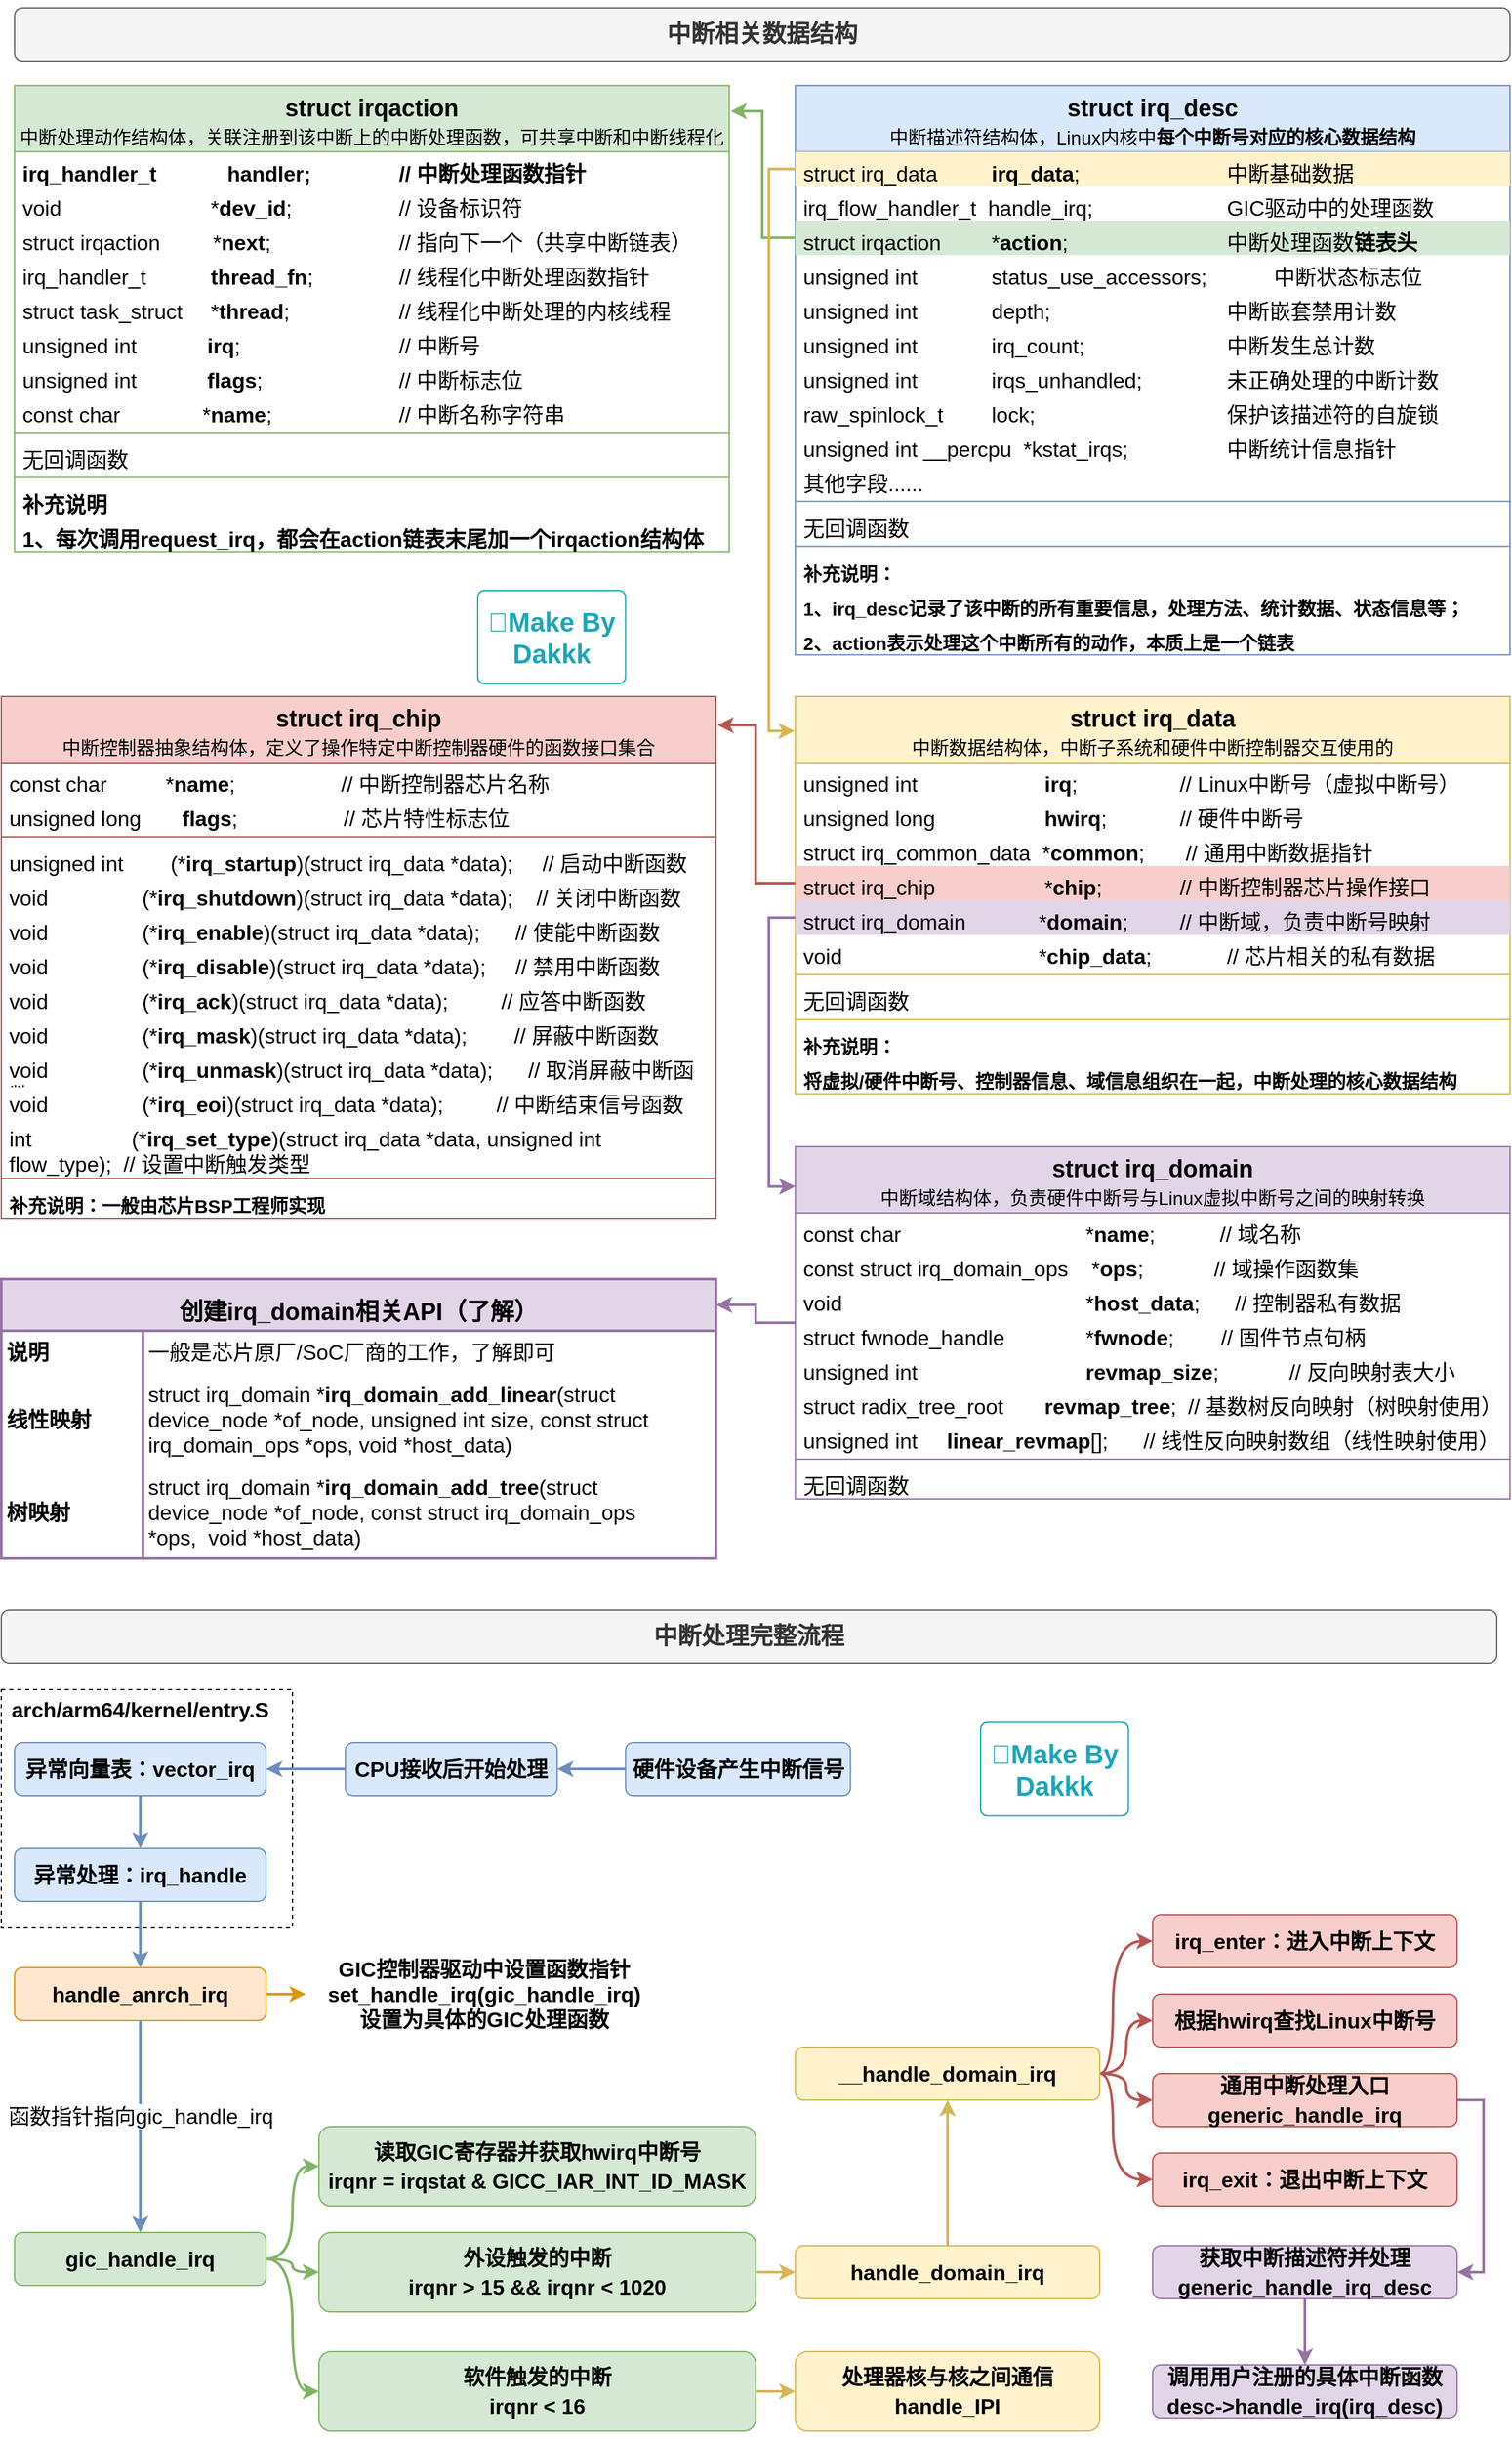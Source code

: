 <mxfile version="27.0.9">
  <diagram name="第 1 页" id="bnI4I8RAxoSpYtNXlB3H">
    <mxGraphModel dx="3752" dy="1501" grid="1" gridSize="10" guides="1" tooltips="1" connect="1" arrows="1" fold="1" page="1" pageScale="1" pageWidth="1169" pageHeight="1654" math="0" shadow="0">
      <root>
        <mxCell id="0" />
        <mxCell id="1" parent="0" />
        <mxCell id="KXlyaFeX6qr1xnWrLsrt-246" value="" style="rounded=0;whiteSpace=wrap;html=1;dashed=1;" vertex="1" parent="1">
          <mxGeometry x="-300" y="1450" width="220" height="180" as="geometry" />
        </mxCell>
        <mxCell id="KXlyaFeX6qr1xnWrLsrt-1" value="&lt;font style=&quot;&quot;&gt;&lt;span style=&quot;font-size: 18px;&quot;&gt;struct&amp;nbsp;irq_desc&lt;/span&gt;&lt;br&gt;&lt;div style=&quot;text-align: left;&quot;&gt;&lt;span style=&quot;background-color: transparent; font-size: 14px; font-weight: 400;&quot;&gt;中断描述符结构体，Linux内核中&lt;/span&gt;&lt;span style=&quot;background-color: transparent; font-size: 14px;&quot;&gt;每个中断号对应的核心数据结构&lt;/span&gt;&lt;/div&gt;&lt;/font&gt;" style="swimlane;fontStyle=1;align=center;verticalAlign=top;childLayout=stackLayout;horizontal=1;startSize=50;horizontalStack=0;resizeParent=1;resizeParentMax=0;resizeLast=0;collapsible=1;marginBottom=0;whiteSpace=wrap;html=1;fontSize=16;strokeColor=#6c8ebf;fillColor=#dae8fc;" vertex="1" parent="1">
          <mxGeometry x="300" y="238.647" width="540" height="430" as="geometry">
            <mxRectangle x="20" y="90" width="400" height="60" as="alternateBounds" />
          </mxGeometry>
        </mxCell>
        <mxCell id="KXlyaFeX6qr1xnWrLsrt-2" value="struct irq_data&amp;nbsp; &amp;nbsp; &amp;nbsp;&lt;span style=&quot;white-space: pre;&quot;&gt;&#x9;&lt;/span&gt;&lt;b&gt;irq_data&lt;/b&gt;;&amp;nbsp; &amp;nbsp; &amp;nbsp; &amp;nbsp; &amp;nbsp; &amp;nbsp; &amp;nbsp; &amp;nbsp; &amp;nbsp; &amp;nbsp; &lt;span style=&quot;white-space: pre;&quot;&gt;&#x9;&lt;/span&gt;中断基础数据" style="text;strokeColor=none;fillColor=#fff2cc;align=left;verticalAlign=top;spacingLeft=4;spacingRight=4;overflow=hidden;rotatable=1;points=[[0,0.5],[1,0.5]];portConstraint=eastwest;whiteSpace=wrap;html=1;fontSize=16;movable=1;resizable=1;deletable=1;editable=1;locked=0;connectable=1;" vertex="1" parent="KXlyaFeX6qr1xnWrLsrt-1">
          <mxGeometry y="50" width="540" height="26" as="geometry" />
        </mxCell>
        <mxCell id="KXlyaFeX6qr1xnWrLsrt-3" value="irq_flow_handler_t&amp;nbsp; handle_irq;&amp;nbsp; &amp;nbsp; &amp;nbsp; &amp;nbsp; &amp;nbsp; &amp;nbsp; &amp;nbsp; &amp;nbsp; &amp;nbsp; &lt;span style=&quot;white-space: pre;&quot;&gt;&#x9;&lt;/span&gt;GIC驱动中的处理函数" style="text;strokeColor=none;fillColor=none;align=left;verticalAlign=top;spacingLeft=4;spacingRight=4;overflow=hidden;rotatable=1;points=[[0,0.5],[1,0.5]];portConstraint=eastwest;whiteSpace=wrap;html=1;fontSize=16;movable=1;resizable=1;deletable=1;editable=1;locked=0;connectable=1;" vertex="1" parent="KXlyaFeX6qr1xnWrLsrt-1">
          <mxGeometry y="76" width="540" height="26" as="geometry" />
        </mxCell>
        <mxCell id="KXlyaFeX6qr1xnWrLsrt-4" value="struct irqaction&amp;nbsp; &amp;nbsp; &lt;span style=&quot;white-space: pre;&quot;&gt;&#x9;&lt;/span&gt;*&lt;b&gt;action&lt;/b&gt;;&amp;nbsp; &amp;nbsp; &amp;nbsp; &amp;nbsp; &amp;nbsp; &amp;nbsp; &amp;nbsp; &amp;nbsp; &amp;nbsp; &amp;nbsp; &lt;span style=&quot;white-space: pre;&quot;&gt;&#x9;&lt;/span&gt;中断处理函数&lt;b&gt;链表头&lt;/b&gt;" style="text;strokeColor=none;fillColor=#d5e8d4;align=left;verticalAlign=top;spacingLeft=4;spacingRight=4;overflow=hidden;rotatable=0;points=[[0,0.5],[1,0.5]];portConstraint=eastwest;whiteSpace=wrap;html=1;fontSize=16;" vertex="1" parent="KXlyaFeX6qr1xnWrLsrt-1">
          <mxGeometry y="102" width="540" height="26" as="geometry" />
        </mxCell>
        <mxCell id="KXlyaFeX6qr1xnWrLsrt-5" value="unsigned int&amp;nbsp; &amp;nbsp; &amp;nbsp; &amp;nbsp; &lt;span style=&quot;white-space: pre;&quot;&gt;&#x9;&lt;/span&gt;status_use_accessors;&amp;nbsp; &amp;nbsp; &amp;nbsp; &amp;nbsp; &lt;span style=&quot;white-space: pre;&quot;&gt;&#x9;&lt;/span&gt;中断状态标志位" style="text;align=left;verticalAlign=top;spacingLeft=4;spacingRight=4;overflow=hidden;rotatable=0;points=[[0,0.5],[1,0.5]];portConstraint=eastwest;whiteSpace=wrap;html=1;fontSize=16;fillColor=none;" vertex="1" parent="KXlyaFeX6qr1xnWrLsrt-1">
          <mxGeometry y="128" width="540" height="26" as="geometry" />
        </mxCell>
        <mxCell id="KXlyaFeX6qr1xnWrLsrt-6" value="unsigned int&amp;nbsp; &amp;nbsp; &amp;nbsp; &amp;nbsp; &lt;span style=&quot;white-space: pre;&quot;&gt;&#x9;&lt;/span&gt;depth;&amp;nbsp; &amp;nbsp; &amp;nbsp; &amp;nbsp; &amp;nbsp; &amp;nbsp; &amp;nbsp; &amp;nbsp; &amp;nbsp; &amp;nbsp; &amp;nbsp; &amp;nbsp;&lt;span style=&quot;white-space: pre;&quot;&gt;&#x9;&lt;/span&gt;中断嵌套禁用计数" style="text;align=left;verticalAlign=top;spacingLeft=4;spacingRight=4;overflow=hidden;rotatable=0;points=[[0,0.5],[1,0.5]];portConstraint=eastwest;whiteSpace=wrap;html=1;fontSize=16;fillColor=none;strokeColor=none;" vertex="1" parent="KXlyaFeX6qr1xnWrLsrt-1">
          <mxGeometry y="154" width="540" height="26" as="geometry" />
        </mxCell>
        <mxCell id="KXlyaFeX6qr1xnWrLsrt-7" value="unsigned int&amp;nbsp; &amp;nbsp; &amp;nbsp; &amp;nbsp; &lt;span style=&quot;white-space: pre;&quot;&gt;&#x9;&lt;/span&gt;irq_count;&amp;nbsp; &amp;nbsp; &amp;nbsp; &amp;nbsp; &amp;nbsp; &amp;nbsp; &amp;nbsp; &amp;nbsp; &amp;nbsp; &amp;nbsp;&lt;span style=&quot;white-space: pre;&quot;&gt;&#x9;&lt;/span&gt;中断发生总计数" style="text;align=left;verticalAlign=top;spacingLeft=4;spacingRight=4;overflow=hidden;rotatable=0;points=[[0,0.5],[1,0.5]];portConstraint=eastwest;whiteSpace=wrap;html=1;fontSize=16;fillColor=none;" vertex="1" parent="KXlyaFeX6qr1xnWrLsrt-1">
          <mxGeometry y="180" width="540" height="26" as="geometry" />
        </mxCell>
        <mxCell id="KXlyaFeX6qr1xnWrLsrt-14" value="unsigned int&amp;nbsp; &amp;nbsp; &amp;nbsp; &amp;nbsp; &lt;span style=&quot;white-space: pre;&quot;&gt;&#x9;&lt;/span&gt;irqs_unhandled;&amp;nbsp; &amp;nbsp; &amp;nbsp; &amp;nbsp; &amp;nbsp; &amp;nbsp; &amp;nbsp;&lt;span style=&quot;white-space: pre;&quot;&gt;&#x9;&lt;/span&gt;未正确处理的中断计数" style="text;align=left;verticalAlign=top;spacingLeft=4;spacingRight=4;overflow=hidden;rotatable=0;points=[[0,0.5],[1,0.5]];portConstraint=eastwest;whiteSpace=wrap;html=1;fontSize=16;fillColor=none;" vertex="1" parent="KXlyaFeX6qr1xnWrLsrt-1">
          <mxGeometry y="206" width="540" height="26" as="geometry" />
        </mxCell>
        <mxCell id="KXlyaFeX6qr1xnWrLsrt-13" value="raw_spinlock_t&amp;nbsp; &amp;nbsp; &amp;nbsp; &lt;span style=&quot;white-space: pre;&quot;&gt;&#x9;&lt;/span&gt;lock;&amp;nbsp; &amp;nbsp; &amp;nbsp; &amp;nbsp; &amp;nbsp; &amp;nbsp; &amp;nbsp; &amp;nbsp; &amp;nbsp; &amp;nbsp; &amp;nbsp; &amp;nbsp; &lt;span style=&quot;white-space: pre;&quot;&gt;&#x9;&lt;/span&gt;&lt;span style=&quot;white-space: pre;&quot;&gt;&#x9;&lt;/span&gt;保护该描述符的自旋锁" style="text;align=left;verticalAlign=top;spacingLeft=4;spacingRight=4;overflow=hidden;rotatable=0;points=[[0,0.5],[1,0.5]];portConstraint=eastwest;whiteSpace=wrap;html=1;fontSize=16;fillColor=none;" vertex="1" parent="KXlyaFeX6qr1xnWrLsrt-1">
          <mxGeometry y="232" width="540" height="26" as="geometry" />
        </mxCell>
        <mxCell id="KXlyaFeX6qr1xnWrLsrt-15" value="unsigned int __percpu&amp;nbsp; *kstat_irqs;&lt;span style=&quot;white-space: pre;&quot;&gt;&#x9;&lt;/span&gt;&lt;span style=&quot;white-space: pre;&quot;&gt;&#x9;&lt;/span&gt;&lt;span style=&quot;white-space: pre;&quot;&gt;&#x9;&lt;/span&gt;中断统计信息指针" style="text;align=left;verticalAlign=top;spacingLeft=4;spacingRight=4;overflow=hidden;rotatable=0;points=[[0,0.5],[1,0.5]];portConstraint=eastwest;whiteSpace=wrap;html=1;fontSize=16;fillColor=none;" vertex="1" parent="KXlyaFeX6qr1xnWrLsrt-1">
          <mxGeometry y="258" width="540" height="26" as="geometry" />
        </mxCell>
        <mxCell id="KXlyaFeX6qr1xnWrLsrt-38" value="其他字段......" style="text;align=left;verticalAlign=top;spacingLeft=4;spacingRight=4;overflow=hidden;rotatable=0;points=[[0,0.5],[1,0.5]];portConstraint=eastwest;whiteSpace=wrap;html=1;fontSize=16;fillColor=none;" vertex="1" parent="KXlyaFeX6qr1xnWrLsrt-1">
          <mxGeometry y="284" width="540" height="26" as="geometry" />
        </mxCell>
        <mxCell id="KXlyaFeX6qr1xnWrLsrt-8" value="" style="line;strokeWidth=1;align=left;verticalAlign=middle;spacingTop=-1;spacingLeft=3;spacingRight=3;rotatable=0;labelPosition=right;points=[];portConstraint=eastwest;fontSize=16;fillColor=#dae8fc;strokeColor=#6c8ebf;" vertex="1" parent="KXlyaFeX6qr1xnWrLsrt-1">
          <mxGeometry y="310" width="540" height="8" as="geometry" />
        </mxCell>
        <mxCell id="KXlyaFeX6qr1xnWrLsrt-9" value="&lt;font style=&quot;color: light-dark(rgb(0, 0, 0), rgb(255, 255, 255));&quot;&gt;无回调函数&lt;/font&gt;" style="text;align=left;verticalAlign=top;spacingLeft=4;spacingRight=4;overflow=hidden;rotatable=0;points=[[0,0.5],[1,0.5]];portConstraint=eastwest;whiteSpace=wrap;html=1;fontSize=16;fillColor=none;" vertex="1" parent="KXlyaFeX6qr1xnWrLsrt-1">
          <mxGeometry y="318" width="540" height="26" as="geometry" />
        </mxCell>
        <mxCell id="KXlyaFeX6qr1xnWrLsrt-41" value="" style="line;strokeWidth=1;align=left;verticalAlign=middle;spacingTop=-1;spacingLeft=3;spacingRight=3;rotatable=0;labelPosition=right;points=[];portConstraint=eastwest;fontSize=16;fillColor=#dae8fc;strokeColor=#6c8ebf;" vertex="1" parent="KXlyaFeX6qr1xnWrLsrt-1">
          <mxGeometry y="344" width="540" height="8" as="geometry" />
        </mxCell>
        <mxCell id="KXlyaFeX6qr1xnWrLsrt-44" value="&lt;b style=&quot;font-size: 14px;&quot;&gt;补充说明：&lt;/b&gt;" style="text;align=left;verticalAlign=top;spacingLeft=4;spacingRight=4;overflow=hidden;rotatable=0;points=[[0,0.5],[1,0.5]];portConstraint=eastwest;whiteSpace=wrap;html=1;fontSize=16;fillColor=none;" vertex="1" parent="KXlyaFeX6qr1xnWrLsrt-1">
          <mxGeometry y="352" width="540" height="26" as="geometry" />
        </mxCell>
        <mxCell id="KXlyaFeX6qr1xnWrLsrt-42" value="&lt;b style=&quot;font-size: 14px;&quot;&gt;1、irq_desc记录了该中断的所有重要信息，处理方法、统计数据、状态信息等；&lt;/b&gt;" style="text;align=left;verticalAlign=top;spacingLeft=4;spacingRight=4;overflow=hidden;rotatable=0;points=[[0,0.5],[1,0.5]];portConstraint=eastwest;whiteSpace=wrap;html=1;fontSize=16;fillColor=none;" vertex="1" parent="KXlyaFeX6qr1xnWrLsrt-1">
          <mxGeometry y="378" width="540" height="26" as="geometry" />
        </mxCell>
        <mxCell id="KXlyaFeX6qr1xnWrLsrt-43" value="&lt;b style=&quot;font-size: 14px;&quot;&gt;2、action表示处理这个中断所有的动作，本质上是一个链表&lt;/b&gt;" style="text;align=left;verticalAlign=top;spacingLeft=4;spacingRight=4;overflow=hidden;rotatable=0;points=[[0,0.5],[1,0.5]];portConstraint=eastwest;whiteSpace=wrap;html=1;fontSize=16;fillColor=none;" vertex="1" parent="KXlyaFeX6qr1xnWrLsrt-1">
          <mxGeometry y="404" width="540" height="26" as="geometry" />
        </mxCell>
        <mxCell id="KXlyaFeX6qr1xnWrLsrt-16" value="&lt;font style=&quot;&quot;&gt;&lt;span style=&quot;font-size: 18px;&quot;&gt;struct irqaction&lt;/span&gt;&lt;br&gt;&lt;div style=&quot;text-align: left;&quot;&gt;&lt;span style=&quot;background-color: transparent; font-size: 14px; font-weight: 400;&quot;&gt;中断处理动作结构体，关联注册到该中断上的中断处理函数，可共享中断和中断线程化&lt;/span&gt;&lt;/div&gt;&lt;/font&gt;" style="swimlane;fontStyle=1;align=center;verticalAlign=top;childLayout=stackLayout;horizontal=1;startSize=50;horizontalStack=0;resizeParent=1;resizeParentMax=0;resizeLast=0;collapsible=1;marginBottom=0;whiteSpace=wrap;html=1;fontSize=16;strokeColor=#82b366;fillColor=#d5e8d4;" vertex="1" parent="1">
          <mxGeometry x="-290" y="238.65" width="540" height="352" as="geometry">
            <mxRectangle x="20" y="90" width="400" height="60" as="alternateBounds" />
          </mxGeometry>
        </mxCell>
        <mxCell id="KXlyaFeX6qr1xnWrLsrt-17" value="&lt;b&gt;irq_handler_t&amp;nbsp; &amp;nbsp; &amp;nbsp; &amp;nbsp; &amp;nbsp; &amp;nbsp;&amp;nbsp;handler;&amp;nbsp; &amp;nbsp; &amp;nbsp; &amp;nbsp; &amp;nbsp; &amp;nbsp; &lt;span style=&quot;white-space: pre;&quot;&gt;&#x9;&lt;/span&gt;// 中断处理函数指针&lt;/b&gt;" style="text;strokeColor=none;fillColor=none;align=left;verticalAlign=top;spacingLeft=4;spacingRight=4;overflow=hidden;rotatable=1;points=[[0,0.5],[1,0.5]];portConstraint=eastwest;whiteSpace=wrap;html=1;fontSize=16;movable=1;resizable=1;deletable=1;editable=1;locked=0;connectable=1;" vertex="1" parent="KXlyaFeX6qr1xnWrLsrt-16">
          <mxGeometry y="50" width="540" height="26" as="geometry" />
        </mxCell>
        <mxCell id="KXlyaFeX6qr1xnWrLsrt-18" value="void&amp;nbsp; &amp;nbsp; &amp;nbsp; &amp;nbsp; &amp;nbsp; &amp;nbsp; &amp;nbsp; &amp;nbsp; &amp;nbsp; &amp;nbsp; &lt;span style=&quot;white-space: pre;&quot;&gt;&#x9;&lt;/span&gt;*&lt;b&gt;dev_id&lt;/b&gt;;&amp;nbsp; &amp;nbsp; &amp;nbsp; &amp;nbsp; &amp;nbsp; &amp;nbsp; &lt;span style=&quot;white-space: pre;&quot;&gt;&#x9;&lt;/span&gt;// 设备标识符" style="text;strokeColor=none;fillColor=none;align=left;verticalAlign=top;spacingLeft=4;spacingRight=4;overflow=hidden;rotatable=1;points=[[0,0.5],[1,0.5]];portConstraint=eastwest;whiteSpace=wrap;html=1;fontSize=16;movable=1;resizable=1;deletable=1;editable=1;locked=0;connectable=1;" vertex="1" parent="KXlyaFeX6qr1xnWrLsrt-16">
          <mxGeometry y="76" width="540" height="26" as="geometry" />
        </mxCell>
        <mxCell id="KXlyaFeX6qr1xnWrLsrt-19" value="struct irqaction&amp;nbsp; &amp;nbsp; &amp;nbsp; &amp;nbsp; &amp;nbsp;*&lt;b&gt;next&lt;/b&gt;;&amp;nbsp; &amp;nbsp; &amp;nbsp; &amp;nbsp; &amp;nbsp; &amp;nbsp; &amp;nbsp; &lt;span style=&quot;white-space: pre;&quot;&gt;&#x9;&lt;/span&gt;// 指向下一个（共享中断链表）" style="text;strokeColor=none;fillColor=none;align=left;verticalAlign=top;spacingLeft=4;spacingRight=4;overflow=hidden;rotatable=0;points=[[0,0.5],[1,0.5]];portConstraint=eastwest;whiteSpace=wrap;html=1;fontSize=16;" vertex="1" parent="KXlyaFeX6qr1xnWrLsrt-16">
          <mxGeometry y="102" width="540" height="26" as="geometry" />
        </mxCell>
        <mxCell id="KXlyaFeX6qr1xnWrLsrt-20" value="irq_handler_t&amp;nbsp; &amp;nbsp; &amp;nbsp; &amp;nbsp; &amp;nbsp; &amp;nbsp;&lt;b&gt;thread_fn&lt;/b&gt;;&amp;nbsp; &amp;nbsp; &amp;nbsp; &amp;nbsp; &amp;nbsp; &lt;span style=&quot;white-space: pre;&quot;&gt;&#x9;&lt;/span&gt;// 线程化中断处理函数指针" style="text;align=left;verticalAlign=top;spacingLeft=4;spacingRight=4;overflow=hidden;rotatable=0;points=[[0,0.5],[1,0.5]];portConstraint=eastwest;whiteSpace=wrap;html=1;fontSize=16;" vertex="1" parent="KXlyaFeX6qr1xnWrLsrt-16">
          <mxGeometry y="128" width="540" height="26" as="geometry" />
        </mxCell>
        <mxCell id="KXlyaFeX6qr1xnWrLsrt-21" value="struct task_struct&lt;span style=&quot;white-space: pre;&quot;&gt;&#x9;&lt;/span&gt;*&lt;b&gt;thread&lt;/b&gt;;&amp;nbsp; &amp;nbsp; &amp;nbsp; &amp;nbsp; &amp;nbsp; &amp;nbsp; &lt;span style=&quot;white-space: pre;&quot;&gt;&#x9;&lt;/span&gt;// 线程化中断处理的内核线程" style="text;align=left;verticalAlign=top;spacingLeft=4;spacingRight=4;overflow=hidden;rotatable=0;points=[[0,0.5],[1,0.5]];portConstraint=eastwest;whiteSpace=wrap;html=1;fontSize=16;" vertex="1" parent="KXlyaFeX6qr1xnWrLsrt-16">
          <mxGeometry y="154" width="540" height="26" as="geometry" />
        </mxCell>
        <mxCell id="KXlyaFeX6qr1xnWrLsrt-37" value="unsigned int&amp;nbsp; &amp;nbsp; &amp;nbsp; &amp;nbsp; &amp;nbsp; &amp;nbsp; &lt;b&gt;irq&lt;/b&gt;;&amp;nbsp; &amp;nbsp; &amp;nbsp; &amp;nbsp; &amp;nbsp; &amp;nbsp; &amp;nbsp; &amp;nbsp; &lt;span style=&quot;white-space: pre;&quot;&gt;&#x9;&lt;/span&gt;&lt;span style=&quot;white-space: pre;&quot;&gt;&#x9;&lt;/span&gt;// 中断号" style="text;align=left;verticalAlign=top;spacingLeft=4;spacingRight=4;overflow=hidden;rotatable=0;points=[[0,0.5],[1,0.5]];portConstraint=eastwest;whiteSpace=wrap;html=1;fontSize=16;" vertex="1" parent="KXlyaFeX6qr1xnWrLsrt-16">
          <mxGeometry y="180" width="540" height="26" as="geometry" />
        </mxCell>
        <mxCell id="KXlyaFeX6qr1xnWrLsrt-36" value="unsigned int&amp;nbsp; &amp;nbsp; &amp;nbsp; &amp;nbsp; &amp;nbsp; &amp;nbsp; &lt;b&gt;flags&lt;/b&gt;;&amp;nbsp; &amp;nbsp; &amp;nbsp; &amp;nbsp; &amp;nbsp; &amp;nbsp; &amp;nbsp; &lt;span style=&quot;white-space: pre;&quot;&gt;&#x9;&lt;/span&gt;&lt;span style=&quot;white-space: pre;&quot;&gt;&#x9;&lt;/span&gt;// 中断标志位" style="text;align=left;verticalAlign=top;spacingLeft=4;spacingRight=4;overflow=hidden;rotatable=0;points=[[0,0.5],[1,0.5]];portConstraint=eastwest;whiteSpace=wrap;html=1;fontSize=16;" vertex="1" parent="KXlyaFeX6qr1xnWrLsrt-16">
          <mxGeometry y="206" width="540" height="26" as="geometry" />
        </mxCell>
        <mxCell id="KXlyaFeX6qr1xnWrLsrt-35" value="const char&amp;nbsp; &amp;nbsp; &amp;nbsp; &amp;nbsp; &amp;nbsp; &amp;nbsp; &amp;nbsp; *&lt;b&gt;name&lt;/b&gt;;&amp;nbsp; &amp;nbsp; &amp;nbsp; &amp;nbsp; &amp;nbsp; &amp;nbsp; &amp;nbsp; &lt;span style=&quot;white-space: pre;&quot;&gt;&#x9;&lt;/span&gt;// 中断名称字符串" style="text;align=left;verticalAlign=top;spacingLeft=4;spacingRight=4;overflow=hidden;rotatable=0;points=[[0,0.5],[1,0.5]];portConstraint=eastwest;whiteSpace=wrap;html=1;fontSize=16;" vertex="1" parent="KXlyaFeX6qr1xnWrLsrt-16">
          <mxGeometry y="232" width="540" height="26" as="geometry" />
        </mxCell>
        <mxCell id="KXlyaFeX6qr1xnWrLsrt-23" value="" style="line;strokeWidth=1;align=left;verticalAlign=middle;spacingTop=-1;spacingLeft=3;spacingRight=3;rotatable=0;labelPosition=right;points=[];portConstraint=eastwest;fontSize=16;fillColor=#d5e8d4;strokeColor=#82b366;" vertex="1" parent="KXlyaFeX6qr1xnWrLsrt-16">
          <mxGeometry y="258" width="540" height="8" as="geometry" />
        </mxCell>
        <mxCell id="KXlyaFeX6qr1xnWrLsrt-24" value="&lt;font style=&quot;color: light-dark(rgb(0, 0, 0), rgb(255, 255, 255));&quot;&gt;无回调函数&lt;/font&gt;" style="text;align=left;verticalAlign=top;spacingLeft=4;spacingRight=4;overflow=hidden;rotatable=0;points=[[0,0.5],[1,0.5]];portConstraint=eastwest;whiteSpace=wrap;html=1;fontSize=16;" vertex="1" parent="KXlyaFeX6qr1xnWrLsrt-16">
          <mxGeometry y="266" width="540" height="26" as="geometry" />
        </mxCell>
        <mxCell id="KXlyaFeX6qr1xnWrLsrt-45" value="" style="line;strokeWidth=1;align=left;verticalAlign=middle;spacingTop=-1;spacingLeft=3;spacingRight=3;rotatable=0;labelPosition=right;points=[];portConstraint=eastwest;fontSize=16;fillColor=#d5e8d4;strokeColor=#82b366;" vertex="1" parent="KXlyaFeX6qr1xnWrLsrt-16">
          <mxGeometry y="292" width="540" height="8" as="geometry" />
        </mxCell>
        <mxCell id="KXlyaFeX6qr1xnWrLsrt-46" value="&lt;font style=&quot;color: light-dark(rgb(0, 0, 0), rgb(255, 255, 255));&quot;&gt;&lt;b&gt;补充说明&lt;/b&gt;&lt;/font&gt;" style="text;align=left;verticalAlign=top;spacingLeft=4;spacingRight=4;overflow=hidden;rotatable=0;points=[[0,0.5],[1,0.5]];portConstraint=eastwest;whiteSpace=wrap;html=1;fontSize=16;" vertex="1" parent="KXlyaFeX6qr1xnWrLsrt-16">
          <mxGeometry y="300" width="540" height="26" as="geometry" />
        </mxCell>
        <mxCell id="KXlyaFeX6qr1xnWrLsrt-47" value="&lt;font style=&quot;color: light-dark(rgb(0, 0, 0), rgb(255, 255, 255));&quot;&gt;&lt;b&gt;1、每次调用request_irq，都会在action链表末尾加一个irqaction结构体&lt;/b&gt;&lt;/font&gt;" style="text;align=left;verticalAlign=top;spacingLeft=4;spacingRight=4;overflow=hidden;rotatable=0;points=[[0,0.5],[1,0.5]];portConstraint=eastwest;whiteSpace=wrap;html=1;fontSize=16;" vertex="1" parent="KXlyaFeX6qr1xnWrLsrt-16">
          <mxGeometry y="326" width="540" height="26" as="geometry" />
        </mxCell>
        <mxCell id="KXlyaFeX6qr1xnWrLsrt-49" style="edgeStyle=orthogonalEdgeStyle;rounded=0;orthogonalLoop=1;jettySize=auto;html=1;entryX=1.002;entryY=0.055;entryDx=0;entryDy=0;entryPerimeter=0;strokeWidth=2;fillColor=#d5e8d4;strokeColor=#82b366;" edge="1" parent="1" source="KXlyaFeX6qr1xnWrLsrt-4" target="KXlyaFeX6qr1xnWrLsrt-16">
          <mxGeometry relative="1" as="geometry" />
        </mxCell>
        <mxCell id="KXlyaFeX6qr1xnWrLsrt-50" value="&lt;font style=&quot;&quot;&gt;&lt;span style=&quot;font-size: 18px;&quot;&gt;struct&amp;nbsp;irq_data&lt;/span&gt;&lt;br&gt;&lt;div style=&quot;text-align: left;&quot;&gt;&lt;span style=&quot;background-color: transparent; font-size: 14px; font-weight: 400;&quot;&gt;中断数据结构体，中断子系统和硬件中断控制器交互使用的&lt;/span&gt;&lt;/div&gt;&lt;/font&gt;" style="swimlane;fontStyle=1;align=center;verticalAlign=top;childLayout=stackLayout;horizontal=1;startSize=50;horizontalStack=0;resizeParent=1;resizeParentMax=0;resizeLast=0;collapsible=1;marginBottom=0;whiteSpace=wrap;html=1;fontSize=16;strokeColor=#d6b656;fillColor=#fff2cc;" vertex="1" parent="1">
          <mxGeometry x="300" y="699.997" width="540" height="300" as="geometry">
            <mxRectangle x="20" y="90" width="400" height="60" as="alternateBounds" />
          </mxGeometry>
        </mxCell>
        <mxCell id="KXlyaFeX6qr1xnWrLsrt-51" value="unsigned int&amp;nbsp; &amp;nbsp; &amp;nbsp; &amp;nbsp; &amp;nbsp; &amp;nbsp; &lt;span style=&quot;white-space: pre;&quot;&gt;&#x9;&lt;/span&gt;&lt;span style=&quot;white-space: pre;&quot;&gt;&#x9;&lt;/span&gt;&amp;nbsp;&lt;b&gt;irq&lt;/b&gt;;&amp;nbsp; &amp;nbsp; &amp;nbsp; &amp;nbsp; &amp;nbsp; &amp;nbsp; &lt;span style=&quot;white-space: pre;&quot;&gt;&#x9;&lt;/span&gt;// Linux中断号（虚拟中断号）" style="text;strokeColor=none;fillColor=none;align=left;verticalAlign=top;spacingLeft=4;spacingRight=4;overflow=hidden;rotatable=1;points=[[0,0.5],[1,0.5]];portConstraint=eastwest;whiteSpace=wrap;html=1;fontSize=16;movable=1;resizable=1;deletable=1;editable=1;locked=0;connectable=1;" vertex="1" parent="KXlyaFeX6qr1xnWrLsrt-50">
          <mxGeometry y="50" width="540" height="26" as="geometry" />
        </mxCell>
        <mxCell id="KXlyaFeX6qr1xnWrLsrt-52" value="unsigned long&amp;nbsp; &amp;nbsp; &amp;nbsp; &amp;nbsp; &amp;nbsp; &amp;nbsp;&lt;span style=&quot;white-space: pre;&quot;&gt;&#x9;&lt;/span&gt;&amp;nbsp;&lt;b&gt;hwirq&lt;/b&gt;;&amp;nbsp; &amp;nbsp; &amp;nbsp; &amp;nbsp; &amp;nbsp; &lt;span style=&quot;white-space: pre;&quot;&gt;&#x9;&lt;/span&gt;// 硬件中断号" style="text;strokeColor=none;fillColor=none;align=left;verticalAlign=top;spacingLeft=4;spacingRight=4;overflow=hidden;rotatable=1;points=[[0,0.5],[1,0.5]];portConstraint=eastwest;whiteSpace=wrap;html=1;fontSize=16;movable=1;resizable=1;deletable=1;editable=1;locked=0;connectable=1;" vertex="1" parent="KXlyaFeX6qr1xnWrLsrt-50">
          <mxGeometry y="76" width="540" height="26" as="geometry" />
        </mxCell>
        <mxCell id="KXlyaFeX6qr1xnWrLsrt-53" value="struct irq_common_data&amp;nbsp; *&lt;b&gt;common&lt;/b&gt;;&amp;nbsp; &amp;nbsp; &amp;nbsp; &amp;nbsp;// 通用中断数据指针" style="text;strokeColor=none;fillColor=none;align=left;verticalAlign=top;spacingLeft=4;spacingRight=4;overflow=hidden;rotatable=0;points=[[0,0.5],[1,0.5]];portConstraint=eastwest;whiteSpace=wrap;html=1;fontSize=16;" vertex="1" parent="KXlyaFeX6qr1xnWrLsrt-50">
          <mxGeometry y="102" width="540" height="26" as="geometry" />
        </mxCell>
        <mxCell id="KXlyaFeX6qr1xnWrLsrt-54" value="struct irq_chip&amp;nbsp; &amp;nbsp; &amp;nbsp; &amp;nbsp; &amp;nbsp;&lt;span style=&quot;white-space: pre;&quot;&gt;&#x9;&lt;/span&gt;&lt;span style=&quot;white-space: pre;&quot;&gt;&#x9;&lt;/span&gt;&amp;nbsp;*&lt;b&gt;chip&lt;/b&gt;;&amp;nbsp; &amp;nbsp; &amp;nbsp; &amp;nbsp; &amp;nbsp; &lt;span style=&quot;white-space: pre;&quot;&gt;&#x9;&lt;/span&gt;// 中断控制器芯片操作接口" style="text;align=left;verticalAlign=top;spacingLeft=4;spacingRight=4;overflow=hidden;rotatable=0;points=[[0,0.5],[1,0.5]];portConstraint=eastwest;whiteSpace=wrap;html=1;fontSize=16;fillColor=#f8cecc;strokeColor=none;" vertex="1" parent="KXlyaFeX6qr1xnWrLsrt-50">
          <mxGeometry y="128" width="540" height="26" as="geometry" />
        </mxCell>
        <mxCell id="KXlyaFeX6qr1xnWrLsrt-55" value="struct irq_domain&amp;nbsp; &amp;nbsp; &amp;nbsp; &amp;nbsp;&lt;span style=&quot;white-space: pre;&quot;&gt;&#x9;&lt;/span&gt;*&lt;b&gt;domain&lt;/b&gt;;&amp;nbsp; &amp;nbsp; &amp;nbsp; &amp;nbsp; &lt;span style=&quot;white-space: pre;&quot;&gt;&#x9;&lt;/span&gt;// 中断域，负责中断号映射" style="text;align=left;verticalAlign=top;spacingLeft=4;spacingRight=4;overflow=hidden;rotatable=0;points=[[0,0.5],[1,0.5]];portConstraint=eastwest;whiteSpace=wrap;html=1;fontSize=16;fillColor=#e1d5e7;strokeColor=none;" vertex="1" parent="KXlyaFeX6qr1xnWrLsrt-50">
          <mxGeometry y="154" width="540" height="26" as="geometry" />
        </mxCell>
        <mxCell id="KXlyaFeX6qr1xnWrLsrt-56" value="void&amp;nbsp; &amp;nbsp; &amp;nbsp; &amp;nbsp; &amp;nbsp; &amp;nbsp; &amp;nbsp; &amp;nbsp; &amp;nbsp; &amp;nbsp; &lt;span style=&quot;white-space: pre;&quot;&gt;&#x9;&lt;/span&gt;&lt;span style=&quot;white-space: pre;&quot;&gt;&#x9;&lt;/span&gt;*&lt;b&gt;chip_data&lt;/b&gt;;&amp;nbsp; &amp;nbsp; &amp;nbsp;&lt;span style=&quot;white-space: pre;&quot;&gt;&#x9;&lt;/span&gt;// 芯片相关的私有数据" style="text;align=left;verticalAlign=top;spacingLeft=4;spacingRight=4;overflow=hidden;rotatable=0;points=[[0,0.5],[1,0.5]];portConstraint=eastwest;whiteSpace=wrap;html=1;fontSize=16;fillColor=none;" vertex="1" parent="KXlyaFeX6qr1xnWrLsrt-50">
          <mxGeometry y="180" width="540" height="26" as="geometry" />
        </mxCell>
        <mxCell id="KXlyaFeX6qr1xnWrLsrt-61" value="" style="line;strokeWidth=1;align=left;verticalAlign=middle;spacingTop=-1;spacingLeft=3;spacingRight=3;rotatable=0;labelPosition=right;points=[];portConstraint=eastwest;fontSize=16;fillColor=#fff2cc;strokeColor=#d6b656;" vertex="1" parent="KXlyaFeX6qr1xnWrLsrt-50">
          <mxGeometry y="206" width="540" height="8" as="geometry" />
        </mxCell>
        <mxCell id="KXlyaFeX6qr1xnWrLsrt-62" value="&lt;font style=&quot;color: light-dark(rgb(0, 0, 0), rgb(255, 255, 255));&quot;&gt;无回调函数&lt;/font&gt;" style="text;align=left;verticalAlign=top;spacingLeft=4;spacingRight=4;overflow=hidden;rotatable=0;points=[[0,0.5],[1,0.5]];portConstraint=eastwest;whiteSpace=wrap;html=1;fontSize=16;fillColor=none;" vertex="1" parent="KXlyaFeX6qr1xnWrLsrt-50">
          <mxGeometry y="214" width="540" height="26" as="geometry" />
        </mxCell>
        <mxCell id="KXlyaFeX6qr1xnWrLsrt-63" value="" style="line;strokeWidth=1;align=left;verticalAlign=middle;spacingTop=-1;spacingLeft=3;spacingRight=3;rotatable=0;labelPosition=right;points=[];portConstraint=eastwest;fontSize=16;fillColor=#fff2cc;strokeColor=#d6b656;" vertex="1" parent="KXlyaFeX6qr1xnWrLsrt-50">
          <mxGeometry y="240" width="540" height="8" as="geometry" />
        </mxCell>
        <mxCell id="KXlyaFeX6qr1xnWrLsrt-64" value="&lt;b style=&quot;font-size: 14px;&quot;&gt;补充说明：&lt;/b&gt;" style="text;align=left;verticalAlign=top;spacingLeft=4;spacingRight=4;overflow=hidden;rotatable=0;points=[[0,0.5],[1,0.5]];portConstraint=eastwest;whiteSpace=wrap;html=1;fontSize=16;fillColor=none;strokeColor=none;" vertex="1" parent="KXlyaFeX6qr1xnWrLsrt-50">
          <mxGeometry y="248" width="540" height="26" as="geometry" />
        </mxCell>
        <mxCell id="KXlyaFeX6qr1xnWrLsrt-65" value="&lt;b style=&quot;font-size: 14px;&quot;&gt;将虚拟/硬件中断号、控制器信息、域信息组织在一起，中断处理的核心数据结构&lt;/b&gt;" style="text;align=left;verticalAlign=top;spacingLeft=4;spacingRight=4;overflow=hidden;rotatable=0;points=[[0,0.5],[1,0.5]];portConstraint=eastwest;whiteSpace=wrap;html=1;fontSize=16;fillColor=none;" vertex="1" parent="KXlyaFeX6qr1xnWrLsrt-50">
          <mxGeometry y="274" width="540" height="26" as="geometry" />
        </mxCell>
        <mxCell id="KXlyaFeX6qr1xnWrLsrt-67" style="edgeStyle=orthogonalEdgeStyle;rounded=0;orthogonalLoop=1;jettySize=auto;html=1;entryX=-0.001;entryY=0.087;entryDx=0;entryDy=0;entryPerimeter=0;fillColor=#fff2cc;strokeColor=#d6b656;strokeWidth=2;" edge="1" parent="1" source="KXlyaFeX6qr1xnWrLsrt-2" target="KXlyaFeX6qr1xnWrLsrt-50">
          <mxGeometry relative="1" as="geometry">
            <Array as="points">
              <mxPoint x="280" y="302" />
              <mxPoint x="280" y="726" />
            </Array>
          </mxGeometry>
        </mxCell>
        <mxCell id="KXlyaFeX6qr1xnWrLsrt-68" value="&lt;font style=&quot;&quot;&gt;&lt;span style=&quot;font-size: 18px;&quot;&gt;struct&amp;nbsp;irq_chip&lt;/span&gt;&lt;br&gt;&lt;div style=&quot;text-align: left;&quot;&gt;&lt;span style=&quot;font-size: 14px; font-weight: 400;&quot;&gt;中断控制器抽象结构体，定义了操作特定中断控制器硬件的函数接口集合&lt;/span&gt;&lt;/div&gt;&lt;/font&gt;" style="swimlane;fontStyle=1;align=center;verticalAlign=top;childLayout=stackLayout;horizontal=1;startSize=50;horizontalStack=0;resizeParent=1;resizeParentMax=0;resizeLast=0;collapsible=1;marginBottom=0;whiteSpace=wrap;html=1;fontSize=16;strokeColor=#b85450;fillColor=#f8cecc;" vertex="1" parent="1">
          <mxGeometry x="-300" y="699.997" width="540" height="394" as="geometry">
            <mxRectangle x="20" y="90" width="400" height="60" as="alternateBounds" />
          </mxGeometry>
        </mxCell>
        <mxCell id="KXlyaFeX6qr1xnWrLsrt-69" value="const char&amp;nbsp; &amp;nbsp; &amp;nbsp; &amp;nbsp; &amp;nbsp; *&lt;b&gt;name&lt;/b&gt;;&amp;nbsp; &amp;nbsp; &amp;nbsp; &amp;nbsp; &amp;nbsp; &amp;nbsp; &amp;nbsp; &amp;nbsp; &amp;nbsp; // 中断控制器芯片名称" style="text;strokeColor=none;fillColor=none;align=left;verticalAlign=top;spacingLeft=4;spacingRight=4;overflow=hidden;rotatable=1;points=[[0,0.5],[1,0.5]];portConstraint=eastwest;whiteSpace=wrap;html=1;fontSize=16;movable=1;resizable=1;deletable=1;editable=1;locked=0;connectable=1;" vertex="1" parent="KXlyaFeX6qr1xnWrLsrt-68">
          <mxGeometry y="50" width="540" height="26" as="geometry" />
        </mxCell>
        <mxCell id="KXlyaFeX6qr1xnWrLsrt-70" value="unsigned long&amp;nbsp; &amp;nbsp; &amp;nbsp; &amp;nbsp;&lt;b&gt;flags&lt;/b&gt;;&amp;nbsp; &amp;nbsp; &amp;nbsp; &amp;nbsp; &amp;nbsp; &amp;nbsp; &amp;nbsp; &amp;nbsp; &amp;nbsp; // 芯片特性标志位" style="text;strokeColor=none;fillColor=none;align=left;verticalAlign=top;spacingLeft=4;spacingRight=4;overflow=hidden;rotatable=1;points=[[0,0.5],[1,0.5]];portConstraint=eastwest;whiteSpace=wrap;html=1;fontSize=16;movable=1;resizable=1;deletable=1;editable=1;locked=0;connectable=1;" vertex="1" parent="KXlyaFeX6qr1xnWrLsrt-68">
          <mxGeometry y="76" width="540" height="26" as="geometry" />
        </mxCell>
        <mxCell id="KXlyaFeX6qr1xnWrLsrt-75" value="" style="line;strokeWidth=1;align=left;verticalAlign=middle;spacingTop=-1;spacingLeft=3;spacingRight=3;rotatable=0;labelPosition=right;points=[];portConstraint=eastwest;fontSize=16;fillColor=#f8cecc;strokeColor=#b85450;" vertex="1" parent="KXlyaFeX6qr1xnWrLsrt-68">
          <mxGeometry y="102" width="540" height="8" as="geometry" />
        </mxCell>
        <mxCell id="KXlyaFeX6qr1xnWrLsrt-80" value="unsigned int&amp;nbsp; &amp;nbsp; &amp;nbsp; &amp;nbsp; (*&lt;b&gt;irq_startup&lt;/b&gt;)(struct irq_data *data);&amp;nbsp; &amp;nbsp; &amp;nbsp;// 启动中断函数" style="text;strokeColor=none;fillColor=none;align=left;verticalAlign=top;spacingLeft=4;spacingRight=4;overflow=hidden;rotatable=1;points=[[0,0.5],[1,0.5]];portConstraint=eastwest;whiteSpace=wrap;html=1;fontSize=16;movable=1;resizable=1;deletable=1;editable=1;locked=0;connectable=1;" vertex="1" parent="KXlyaFeX6qr1xnWrLsrt-68">
          <mxGeometry y="110" width="540" height="26" as="geometry" />
        </mxCell>
        <mxCell id="KXlyaFeX6qr1xnWrLsrt-81" value="void&amp;nbsp; &amp;nbsp; &amp;nbsp; &amp;nbsp; &amp;nbsp; &amp;nbsp; &amp;nbsp; &amp;nbsp; (*&lt;b&gt;irq_shutdown&lt;/b&gt;)(struct irq_data *data);&amp;nbsp; &amp;nbsp; // 关闭中断函数" style="text;strokeColor=none;fillColor=none;align=left;verticalAlign=top;spacingLeft=4;spacingRight=4;overflow=hidden;rotatable=1;points=[[0,0.5],[1,0.5]];portConstraint=eastwest;whiteSpace=wrap;html=1;fontSize=16;movable=1;resizable=1;deletable=1;editable=1;locked=0;connectable=1;" vertex="1" parent="KXlyaFeX6qr1xnWrLsrt-68">
          <mxGeometry y="136" width="540" height="26" as="geometry" />
        </mxCell>
        <mxCell id="KXlyaFeX6qr1xnWrLsrt-88" value="void&amp;nbsp; &amp;nbsp; &amp;nbsp; &amp;nbsp; &amp;nbsp; &amp;nbsp; &amp;nbsp; &amp;nbsp; (*&lt;b&gt;irq_enable&lt;/b&gt;)(struct irq_data *data);&amp;nbsp; &amp;nbsp; &amp;nbsp; // 使能中断函数" style="text;strokeColor=none;fillColor=none;align=left;verticalAlign=top;spacingLeft=4;spacingRight=4;overflow=hidden;rotatable=1;points=[[0,0.5],[1,0.5]];portConstraint=eastwest;whiteSpace=wrap;html=1;fontSize=16;movable=1;resizable=1;deletable=1;editable=1;locked=0;connectable=1;" vertex="1" parent="KXlyaFeX6qr1xnWrLsrt-68">
          <mxGeometry y="162" width="540" height="26" as="geometry" />
        </mxCell>
        <mxCell id="KXlyaFeX6qr1xnWrLsrt-87" value="void&amp;nbsp; &amp;nbsp; &amp;nbsp; &amp;nbsp; &amp;nbsp; &amp;nbsp; &amp;nbsp; &amp;nbsp; (*&lt;b&gt;irq_disable&lt;/b&gt;)(struct irq_data *data);&amp;nbsp; &amp;nbsp; &amp;nbsp;// 禁用中断函数" style="text;strokeColor=none;fillColor=none;align=left;verticalAlign=top;spacingLeft=4;spacingRight=4;overflow=hidden;rotatable=1;points=[[0,0.5],[1,0.5]];portConstraint=eastwest;whiteSpace=wrap;html=1;fontSize=16;movable=1;resizable=1;deletable=1;editable=1;locked=0;connectable=1;" vertex="1" parent="KXlyaFeX6qr1xnWrLsrt-68">
          <mxGeometry y="188" width="540" height="26" as="geometry" />
        </mxCell>
        <mxCell id="KXlyaFeX6qr1xnWrLsrt-86" value="void&amp;nbsp; &amp;nbsp; &amp;nbsp; &amp;nbsp; &amp;nbsp; &amp;nbsp; &amp;nbsp; &amp;nbsp; (*&lt;b&gt;irq_ack&lt;/b&gt;)(struct irq_data *data);&amp;nbsp; &amp;nbsp; &amp;nbsp; &amp;nbsp; &amp;nbsp;// 应答中断函数" style="text;strokeColor=none;fillColor=none;align=left;verticalAlign=top;spacingLeft=4;spacingRight=4;overflow=hidden;rotatable=1;points=[[0,0.5],[1,0.5]];portConstraint=eastwest;whiteSpace=wrap;html=1;fontSize=16;movable=1;resizable=1;deletable=1;editable=1;locked=0;connectable=1;" vertex="1" parent="KXlyaFeX6qr1xnWrLsrt-68">
          <mxGeometry y="214" width="540" height="26" as="geometry" />
        </mxCell>
        <mxCell id="KXlyaFeX6qr1xnWrLsrt-85" value="void&amp;nbsp; &amp;nbsp; &amp;nbsp; &amp;nbsp; &amp;nbsp; &amp;nbsp; &amp;nbsp; &amp;nbsp; (*&lt;b&gt;irq_mask&lt;/b&gt;)(struct irq_data *data);&amp;nbsp; &amp;nbsp; &amp;nbsp; &amp;nbsp; // 屏蔽中断函数" style="text;strokeColor=none;fillColor=none;align=left;verticalAlign=top;spacingLeft=4;spacingRight=4;overflow=hidden;rotatable=1;points=[[0,0.5],[1,0.5]];portConstraint=eastwest;whiteSpace=wrap;html=1;fontSize=16;movable=1;resizable=1;deletable=1;editable=1;locked=0;connectable=1;" vertex="1" parent="KXlyaFeX6qr1xnWrLsrt-68">
          <mxGeometry y="240" width="540" height="26" as="geometry" />
        </mxCell>
        <mxCell id="KXlyaFeX6qr1xnWrLsrt-84" value="void&amp;nbsp; &amp;nbsp; &amp;nbsp; &amp;nbsp; &amp;nbsp; &amp;nbsp; &amp;nbsp; &amp;nbsp; (*&lt;b&gt;irq_unmask&lt;/b&gt;)(struct irq_data *data);&amp;nbsp; &amp;nbsp; &amp;nbsp; // 取消屏蔽中断函数" style="text;strokeColor=none;fillColor=none;align=left;verticalAlign=top;spacingLeft=4;spacingRight=4;overflow=hidden;rotatable=1;points=[[0,0.5],[1,0.5]];portConstraint=eastwest;whiteSpace=wrap;html=1;fontSize=16;movable=1;resizable=1;deletable=1;editable=1;locked=0;connectable=1;" vertex="1" parent="KXlyaFeX6qr1xnWrLsrt-68">
          <mxGeometry y="266" width="540" height="26" as="geometry" />
        </mxCell>
        <mxCell id="KXlyaFeX6qr1xnWrLsrt-83" value="void&amp;nbsp; &amp;nbsp; &amp;nbsp; &amp;nbsp; &amp;nbsp; &amp;nbsp; &amp;nbsp; &amp;nbsp; (*&lt;b&gt;irq_eoi&lt;/b&gt;)(struct irq_data *data);&amp;nbsp; &amp;nbsp; &amp;nbsp; &amp;nbsp; &amp;nbsp;// 中断结束信号函数" style="text;strokeColor=none;fillColor=none;align=left;verticalAlign=top;spacingLeft=4;spacingRight=4;overflow=hidden;rotatable=1;points=[[0,0.5],[1,0.5]];portConstraint=eastwest;whiteSpace=wrap;html=1;fontSize=16;movable=1;resizable=1;deletable=1;editable=1;locked=0;connectable=1;" vertex="1" parent="KXlyaFeX6qr1xnWrLsrt-68">
          <mxGeometry y="292" width="540" height="26" as="geometry" />
        </mxCell>
        <mxCell id="KXlyaFeX6qr1xnWrLsrt-82" value="int&amp;nbsp; &amp;nbsp; &amp;nbsp; &amp;nbsp; &amp;nbsp; &amp;nbsp; &amp;nbsp; &amp;nbsp; &amp;nbsp;(*&lt;b&gt;irq_set_type&lt;/b&gt;)(struct irq_data *data, unsigned int flow_type);&amp;nbsp; // 设置中断触发类型" style="text;strokeColor=none;fillColor=none;align=left;verticalAlign=top;spacingLeft=4;spacingRight=4;overflow=hidden;rotatable=1;points=[[0,0.5],[1,0.5]];portConstraint=eastwest;whiteSpace=wrap;html=1;fontSize=16;movable=1;resizable=1;deletable=1;editable=1;locked=0;connectable=1;" vertex="1" parent="KXlyaFeX6qr1xnWrLsrt-68">
          <mxGeometry y="318" width="540" height="42" as="geometry" />
        </mxCell>
        <mxCell id="KXlyaFeX6qr1xnWrLsrt-77" value="" style="line;strokeWidth=1;align=left;verticalAlign=middle;spacingTop=-1;spacingLeft=3;spacingRight=3;rotatable=0;labelPosition=right;points=[];portConstraint=eastwest;fontSize=16;fillColor=#f8cecc;strokeColor=#b85450;" vertex="1" parent="KXlyaFeX6qr1xnWrLsrt-68">
          <mxGeometry y="360" width="540" height="8" as="geometry" />
        </mxCell>
        <mxCell id="KXlyaFeX6qr1xnWrLsrt-78" value="&lt;b style=&quot;font-size: 14px;&quot;&gt;补充说明：&lt;/b&gt;&lt;b style=&quot;font-size: 14px;&quot;&gt;一般由芯片BSP工程师实现&lt;/b&gt;" style="text;align=left;verticalAlign=top;spacingLeft=4;spacingRight=4;overflow=hidden;rotatable=0;points=[[0,0.5],[1,0.5]];portConstraint=eastwest;whiteSpace=wrap;html=1;fontSize=16;fillColor=none;strokeColor=none;" vertex="1" parent="KXlyaFeX6qr1xnWrLsrt-68">
          <mxGeometry y="368" width="540" height="26" as="geometry" />
        </mxCell>
        <mxCell id="KXlyaFeX6qr1xnWrLsrt-89" style="edgeStyle=orthogonalEdgeStyle;rounded=0;orthogonalLoop=1;jettySize=auto;html=1;entryX=1.002;entryY=0.055;entryDx=0;entryDy=0;entryPerimeter=0;fillColor=#f8cecc;strokeColor=#b85450;strokeWidth=2;" edge="1" parent="1" source="KXlyaFeX6qr1xnWrLsrt-54" target="KXlyaFeX6qr1xnWrLsrt-68">
          <mxGeometry relative="1" as="geometry" />
        </mxCell>
        <mxCell id="KXlyaFeX6qr1xnWrLsrt-124" style="edgeStyle=orthogonalEdgeStyle;rounded=0;orthogonalLoop=1;jettySize=auto;html=1;entryX=1;entryY=0.5;entryDx=0;entryDy=0;fillColor=#e1d5e7;strokeColor=#9673a6;strokeWidth=2;" edge="1" parent="1" source="KXlyaFeX6qr1xnWrLsrt-90" target="KXlyaFeX6qr1xnWrLsrt-104">
          <mxGeometry relative="1" as="geometry" />
        </mxCell>
        <mxCell id="KXlyaFeX6qr1xnWrLsrt-90" value="&lt;font style=&quot;&quot;&gt;&lt;span style=&quot;font-size: 18px;&quot;&gt;struct&amp;nbsp;irq_domain&lt;/span&gt;&lt;br&gt;&lt;div style=&quot;text-align: left;&quot;&gt;&lt;span style=&quot;font-size: 14px; font-weight: 400;&quot;&gt;中断域结构体，负责硬件中断号与Linux虚拟中断号之间的映射转换&lt;/span&gt;&lt;/div&gt;&lt;/font&gt;" style="swimlane;fontStyle=1;align=center;verticalAlign=top;childLayout=stackLayout;horizontal=1;startSize=50;horizontalStack=0;resizeParent=1;resizeParentMax=0;resizeLast=0;collapsible=1;marginBottom=0;whiteSpace=wrap;html=1;fontSize=16;strokeColor=#9673a6;fillColor=#e1d5e7;" vertex="1" parent="1">
          <mxGeometry x="300" y="1039.997" width="540" height="266" as="geometry">
            <mxRectangle x="20" y="90" width="400" height="60" as="alternateBounds" />
          </mxGeometry>
        </mxCell>
        <mxCell id="KXlyaFeX6qr1xnWrLsrt-91" value="const char&amp;nbsp; &amp;nbsp; &amp;nbsp; &amp;nbsp; &amp;nbsp; &amp;nbsp; &amp;nbsp; &amp;nbsp; &amp;nbsp; &amp;nbsp; &amp;nbsp;&lt;span style=&quot;white-space: pre;&quot;&gt;&#x9;&lt;/span&gt;&lt;span style=&quot;white-space: pre;&quot;&gt;&#x9;&lt;/span&gt;*&lt;b&gt;name&lt;/b&gt;;&amp;nbsp; &amp;nbsp; &amp;nbsp; &amp;nbsp; &amp;nbsp; &amp;nbsp;// 域名称" style="text;strokeColor=none;fillColor=none;align=left;verticalAlign=top;spacingLeft=4;spacingRight=4;overflow=hidden;rotatable=1;points=[[0,0.5],[1,0.5]];portConstraint=eastwest;whiteSpace=wrap;html=1;fontSize=16;movable=1;resizable=1;deletable=1;editable=1;locked=0;connectable=1;" vertex="1" parent="KXlyaFeX6qr1xnWrLsrt-90">
          <mxGeometry y="50" width="540" height="26" as="geometry" />
        </mxCell>
        <mxCell id="KXlyaFeX6qr1xnWrLsrt-92" value="const struct irq_domain_ops&amp;nbsp; &amp;nbsp; *&lt;b&gt;ops&lt;/b&gt;;&amp;nbsp; &amp;nbsp; &amp;nbsp; &amp;nbsp; &amp;nbsp; &amp;nbsp; // 域操作函数集" style="text;strokeColor=none;fillColor=none;align=left;verticalAlign=top;spacingLeft=4;spacingRight=4;overflow=hidden;rotatable=1;points=[[0,0.5],[1,0.5]];portConstraint=eastwest;whiteSpace=wrap;html=1;fontSize=16;movable=1;resizable=1;deletable=1;editable=1;locked=0;connectable=1;" vertex="1" parent="KXlyaFeX6qr1xnWrLsrt-90">
          <mxGeometry y="76" width="540" height="26" as="geometry" />
        </mxCell>
        <mxCell id="KXlyaFeX6qr1xnWrLsrt-93" value="void&amp;nbsp; &amp;nbsp; &amp;nbsp; &amp;nbsp; &amp;nbsp; &amp;nbsp; &amp;nbsp; &amp;nbsp; &amp;nbsp; &amp;nbsp; &amp;nbsp; &amp;nbsp; &amp;nbsp; &amp;nbsp;&lt;span style=&quot;white-space: pre;&quot;&gt;&#x9;&lt;/span&gt;&lt;span style=&quot;white-space: pre;&quot;&gt;&#x9;&lt;/span&gt;*&lt;b&gt;host_data&lt;/b&gt;;&amp;nbsp; &amp;nbsp; &amp;nbsp; // 控制器私有数据" style="text;strokeColor=none;fillColor=none;align=left;verticalAlign=top;spacingLeft=4;spacingRight=4;overflow=hidden;rotatable=0;points=[[0,0.5],[1,0.5]];portConstraint=eastwest;whiteSpace=wrap;html=1;fontSize=16;" vertex="1" parent="KXlyaFeX6qr1xnWrLsrt-90">
          <mxGeometry y="102" width="540" height="26" as="geometry" />
        </mxCell>
        <mxCell id="KXlyaFeX6qr1xnWrLsrt-94" value="struct fwnode_handle &lt;span style=&quot;white-space: pre;&quot;&gt;&#x9;&lt;/span&gt;&lt;span style=&quot;white-space: pre;&quot;&gt;&#x9;&lt;/span&gt;*&lt;b&gt;fwnode&lt;/b&gt;;&amp;nbsp; &amp;nbsp; &amp;nbsp; &amp;nbsp; // 固件节点句柄" style="text;align=left;verticalAlign=top;spacingLeft=4;spacingRight=4;overflow=hidden;rotatable=0;points=[[0,0.5],[1,0.5]];portConstraint=eastwest;whiteSpace=wrap;html=1;fontSize=16;fillColor=none;strokeColor=none;" vertex="1" parent="KXlyaFeX6qr1xnWrLsrt-90">
          <mxGeometry y="128" width="540" height="26" as="geometry" />
        </mxCell>
        <mxCell id="KXlyaFeX6qr1xnWrLsrt-95" value="unsigned int &lt;span style=&quot;white-space: pre;&quot;&gt;&#x9;&lt;/span&gt;&lt;span style=&quot;white-space: pre;&quot;&gt;&#x9;&lt;/span&gt;&lt;span style=&quot;white-space: pre;&quot;&gt;&#x9;&lt;/span&gt;&lt;span style=&quot;white-space: pre;&quot;&gt;&#x9;&lt;/span&gt;&lt;b&gt;revmap_size&lt;/b&gt;;&amp;nbsp; &amp;nbsp; &amp;nbsp; &amp;nbsp; &amp;nbsp; &amp;nbsp; // 反向映射表大小" style="text;align=left;verticalAlign=top;spacingLeft=4;spacingRight=4;overflow=hidden;rotatable=0;points=[[0,0.5],[1,0.5]];portConstraint=eastwest;whiteSpace=wrap;html=1;fontSize=16;fillColor=none;strokeColor=none;" vertex="1" parent="KXlyaFeX6qr1xnWrLsrt-90">
          <mxGeometry y="154" width="540" height="26" as="geometry" />
        </mxCell>
        <mxCell id="KXlyaFeX6qr1xnWrLsrt-96" value="struct radix_tree_root&amp;nbsp; &amp;nbsp; &amp;nbsp; &amp;nbsp;&lt;b&gt;revmap_tree&lt;/b&gt;;&amp;nbsp; // 基数树反向映射（树映射使用）" style="text;align=left;verticalAlign=top;spacingLeft=4;spacingRight=4;overflow=hidden;rotatable=0;points=[[0,0.5],[1,0.5]];portConstraint=eastwest;whiteSpace=wrap;html=1;fontSize=16;fillColor=none;" vertex="1" parent="KXlyaFeX6qr1xnWrLsrt-90">
          <mxGeometry y="180" width="540" height="26" as="geometry" />
        </mxCell>
        <mxCell id="KXlyaFeX6qr1xnWrLsrt-102" value="unsigned int&amp;nbsp; &amp;nbsp; &amp;nbsp;&lt;b&gt;linear_revmap&lt;/b&gt;[];&amp;nbsp; &amp;nbsp; &amp;nbsp; // 线性反向映射数组（线性映射使用）" style="text;align=left;verticalAlign=top;spacingLeft=4;spacingRight=4;overflow=hidden;rotatable=0;points=[[0,0.5],[1,0.5]];portConstraint=eastwest;whiteSpace=wrap;html=1;fontSize=16;fillColor=none;" vertex="1" parent="KXlyaFeX6qr1xnWrLsrt-90">
          <mxGeometry y="206" width="540" height="26" as="geometry" />
        </mxCell>
        <mxCell id="KXlyaFeX6qr1xnWrLsrt-97" value="" style="line;strokeWidth=1;align=left;verticalAlign=middle;spacingTop=-1;spacingLeft=3;spacingRight=3;rotatable=0;labelPosition=right;points=[];portConstraint=eastwest;fontSize=16;fillColor=#e1d5e7;strokeColor=#9673a6;" vertex="1" parent="KXlyaFeX6qr1xnWrLsrt-90">
          <mxGeometry y="232" width="540" height="8" as="geometry" />
        </mxCell>
        <mxCell id="KXlyaFeX6qr1xnWrLsrt-98" value="&lt;font style=&quot;color: light-dark(rgb(0, 0, 0), rgb(255, 255, 255));&quot;&gt;无回调函数&lt;/font&gt;" style="text;align=left;verticalAlign=top;spacingLeft=4;spacingRight=4;overflow=hidden;rotatable=0;points=[[0,0.5],[1,0.5]];portConstraint=eastwest;whiteSpace=wrap;html=1;fontSize=16;fillColor=none;" vertex="1" parent="KXlyaFeX6qr1xnWrLsrt-90">
          <mxGeometry y="240" width="540" height="26" as="geometry" />
        </mxCell>
        <mxCell id="KXlyaFeX6qr1xnWrLsrt-103" style="edgeStyle=orthogonalEdgeStyle;rounded=0;orthogonalLoop=1;jettySize=auto;html=1;entryX=0;entryY=0.113;entryDx=0;entryDy=0;entryPerimeter=0;fillColor=#e1d5e7;strokeColor=#9673a6;strokeWidth=2;" edge="1" parent="1" source="KXlyaFeX6qr1xnWrLsrt-55" target="KXlyaFeX6qr1xnWrLsrt-90">
          <mxGeometry relative="1" as="geometry" />
        </mxCell>
        <mxCell id="KXlyaFeX6qr1xnWrLsrt-104" value="&lt;h1&gt;&lt;font style=&quot;font-size: 18px;&quot;&gt;创建irq_domain相关API（了解）&lt;/font&gt;&lt;/h1&gt;" style="rounded=0;whiteSpace=wrap;html=1;fontSize=16;fillColor=#e1d5e7;strokeColor=#9673a6;strokeWidth=2;" vertex="1" parent="1">
          <mxGeometry x="-300" y="1140" width="540" height="39" as="geometry" />
        </mxCell>
        <mxCell id="KXlyaFeX6qr1xnWrLsrt-105" value="" style="shape=table;startSize=0;container=1;collapsible=0;childLayout=tableLayout;fixedRows=1;rowLines=0;fontStyle=0;strokeColor=#9673a6;fontSize=16;spacing=4;spacingTop=0;spacingLeft=0;spacingBottom=0;strokeWidth=2;fillColor=none;" vertex="1" parent="1">
          <mxGeometry x="-300" y="1179" width="540" height="172" as="geometry" />
        </mxCell>
        <mxCell id="KXlyaFeX6qr1xnWrLsrt-106" value="" style="shape=tableRow;horizontal=0;startSize=0;swimlaneHead=0;swimlaneBody=0;top=0;left=0;bottom=0;right=0;collapsible=0;dropTarget=0;fillColor=none;points=[[0,0.5],[1,0.5]];portConstraint=eastwest;strokeColor=inherit;fontSize=16;spacing=4;spacingTop=0;spacingLeft=0;spacingBottom=0;" vertex="1" parent="KXlyaFeX6qr1xnWrLsrt-105">
          <mxGeometry width="540" height="31" as="geometry" />
        </mxCell>
        <mxCell id="KXlyaFeX6qr1xnWrLsrt-107" value="说明" style="shape=partialRectangle;html=1;whiteSpace=wrap;connectable=0;fillColor=none;top=0;left=0;bottom=0;right=0;overflow=hidden;strokeColor=inherit;fontSize=16;fontStyle=1;align=left;spacing=4;spacingTop=0;spacingLeft=0;spacingBottom=0;" vertex="1" parent="KXlyaFeX6qr1xnWrLsrt-106">
          <mxGeometry width="107" height="31" as="geometry">
            <mxRectangle width="107" height="31" as="alternateBounds" />
          </mxGeometry>
        </mxCell>
        <mxCell id="KXlyaFeX6qr1xnWrLsrt-108" value="一般是芯片原厂/SoC厂商的工作，了解即可" style="shape=partialRectangle;html=1;whiteSpace=wrap;connectable=0;fillColor=none;top=0;left=0;bottom=0;right=0;align=left;spacingLeft=0;overflow=hidden;strokeColor=inherit;fontSize=16;spacing=4;spacingTop=0;spacingBottom=0;strokeWidth=1;" vertex="1" parent="KXlyaFeX6qr1xnWrLsrt-106">
          <mxGeometry x="107" width="433" height="31" as="geometry">
            <mxRectangle width="433" height="31" as="alternateBounds" />
          </mxGeometry>
        </mxCell>
        <mxCell id="KXlyaFeX6qr1xnWrLsrt-118" value="" style="shape=tableRow;horizontal=0;startSize=0;swimlaneHead=0;swimlaneBody=0;top=0;left=0;bottom=0;right=0;collapsible=0;dropTarget=0;fillColor=none;points=[[0,0.5],[1,0.5]];portConstraint=eastwest;strokeColor=inherit;fontSize=16;spacing=4;spacingTop=0;spacingLeft=0;spacingBottom=0;" vertex="1" parent="KXlyaFeX6qr1xnWrLsrt-105">
          <mxGeometry y="31" width="540" height="71" as="geometry" />
        </mxCell>
        <mxCell id="KXlyaFeX6qr1xnWrLsrt-119" value="线性映射" style="shape=partialRectangle;html=1;whiteSpace=wrap;connectable=0;fillColor=none;top=0;left=0;bottom=0;right=0;overflow=hidden;strokeColor=inherit;fontSize=16;fontStyle=1;align=left;spacing=4;spacingTop=0;spacingLeft=0;spacingBottom=0;" vertex="1" parent="KXlyaFeX6qr1xnWrLsrt-118">
          <mxGeometry width="107" height="71" as="geometry">
            <mxRectangle width="107" height="71" as="alternateBounds" />
          </mxGeometry>
        </mxCell>
        <mxCell id="KXlyaFeX6qr1xnWrLsrt-120" value="&lt;div&gt;struct irq_domain *&lt;b&gt;irq_domain_add_linear&lt;/b&gt;(struct device_node *of_node,&amp;nbsp;&lt;span style=&quot;background-color: transparent; color: light-dark(rgb(0, 0, 0), rgb(255, 255, 255));&quot;&gt;unsigned int size,&amp;nbsp;&lt;/span&gt;&lt;span style=&quot;background-color: transparent; color: light-dark(rgb(0, 0, 0), rgb(255, 255, 255));&quot;&gt;const struct irq_domain_ops *ops,&amp;nbsp;&lt;/span&gt;&lt;span style=&quot;background-color: transparent; color: light-dark(rgb(0, 0, 0), rgb(255, 255, 255));&quot;&gt;void *host_data)&lt;/span&gt;&lt;/div&gt;" style="shape=partialRectangle;html=1;whiteSpace=wrap;connectable=0;fillColor=none;top=0;left=0;bottom=0;right=0;align=left;spacingLeft=0;overflow=hidden;strokeColor=inherit;fontSize=16;spacing=4;spacingTop=0;spacingBottom=0;strokeWidth=1;" vertex="1" parent="KXlyaFeX6qr1xnWrLsrt-118">
          <mxGeometry x="107" width="433" height="71" as="geometry">
            <mxRectangle width="433" height="71" as="alternateBounds" />
          </mxGeometry>
        </mxCell>
        <mxCell id="KXlyaFeX6qr1xnWrLsrt-121" value="" style="shape=tableRow;horizontal=0;startSize=0;swimlaneHead=0;swimlaneBody=0;top=0;left=0;bottom=0;right=0;collapsible=0;dropTarget=0;fillColor=none;points=[[0,0.5],[1,0.5]];portConstraint=eastwest;strokeColor=inherit;fontSize=16;spacing=4;spacingTop=0;spacingLeft=0;spacingBottom=0;" vertex="1" parent="KXlyaFeX6qr1xnWrLsrt-105">
          <mxGeometry y="102" width="540" height="70" as="geometry" />
        </mxCell>
        <mxCell id="KXlyaFeX6qr1xnWrLsrt-122" value="树映射" style="shape=partialRectangle;html=1;whiteSpace=wrap;connectable=0;fillColor=none;top=0;left=0;bottom=0;right=0;overflow=hidden;strokeColor=inherit;fontSize=16;fontStyle=1;align=left;spacing=4;spacingTop=0;spacingLeft=0;spacingBottom=0;" vertex="1" parent="KXlyaFeX6qr1xnWrLsrt-121">
          <mxGeometry width="107" height="70" as="geometry">
            <mxRectangle width="107" height="70" as="alternateBounds" />
          </mxGeometry>
        </mxCell>
        <mxCell id="KXlyaFeX6qr1xnWrLsrt-123" value="&lt;div&gt;struct irq_domain *&lt;b&gt;irq_domain_add_tree&lt;/b&gt;(struct device_node *of_node,&amp;nbsp;&lt;span style=&quot;background-color: transparent; color: light-dark(rgb(0, 0, 0), rgb(255, 255, 255));&quot;&gt;const struct irq_domain_ops *ops,&amp;nbsp;&amp;nbsp;&lt;/span&gt;&lt;span style=&quot;background-color: transparent; color: light-dark(rgb(0, 0, 0), rgb(255, 255, 255));&quot;&gt;void *host_data)&lt;/span&gt;&lt;/div&gt;" style="shape=partialRectangle;html=1;whiteSpace=wrap;connectable=0;fillColor=none;top=0;left=0;bottom=0;right=0;align=left;spacingLeft=0;overflow=hidden;strokeColor=inherit;fontSize=16;spacing=4;spacingTop=0;spacingBottom=0;strokeWidth=1;" vertex="1" parent="KXlyaFeX6qr1xnWrLsrt-121">
          <mxGeometry x="107" width="433" height="70" as="geometry">
            <mxRectangle width="433" height="70" as="alternateBounds" />
          </mxGeometry>
        </mxCell>
        <mxCell id="KXlyaFeX6qr1xnWrLsrt-242" value="&lt;h2&gt;&lt;font style=&quot;font-size: 18px;&quot;&gt;中断相关数据结构&lt;/font&gt;&lt;/h2&gt;" style="rounded=1;whiteSpace=wrap;html=1;fontStyle=1;fillColor=#f5f5f5;fontColor=#333333;strokeColor=#666666;" vertex="1" parent="1">
          <mxGeometry x="-290" y="180" width="1130" height="40" as="geometry" />
        </mxCell>
        <mxCell id="KXlyaFeX6qr1xnWrLsrt-243" value="&lt;h2&gt;&lt;font style=&quot;font-size: 18px;&quot;&gt;中断处理完整流程&lt;/font&gt;&lt;/h2&gt;" style="rounded=1;whiteSpace=wrap;html=1;fillColor=#f5f5f5;strokeColor=#666666;fontStyle=1;fontColor=#333333;" vertex="1" parent="1">
          <mxGeometry x="-300" y="1390" width="1130" height="40" as="geometry" />
        </mxCell>
        <mxCell id="KXlyaFeX6qr1xnWrLsrt-255" style="edgeStyle=orthogonalEdgeStyle;rounded=0;orthogonalLoop=1;jettySize=auto;html=1;entryX=0.5;entryY=0;entryDx=0;entryDy=0;fillColor=#dae8fc;strokeColor=#6c8ebf;strokeWidth=2;" edge="1" parent="1" source="KXlyaFeX6qr1xnWrLsrt-244" target="KXlyaFeX6qr1xnWrLsrt-245">
          <mxGeometry relative="1" as="geometry" />
        </mxCell>
        <mxCell id="KXlyaFeX6qr1xnWrLsrt-244" value="&lt;h2&gt;&lt;font style=&quot;font-size: 16px;&quot;&gt;异常向量表：vector_irq&lt;/font&gt;&lt;/h2&gt;" style="rounded=1;whiteSpace=wrap;html=1;fillColor=#dae8fc;strokeColor=#6c8ebf;fontStyle=1" vertex="1" parent="1">
          <mxGeometry x="-290" y="1490" width="190" height="40" as="geometry" />
        </mxCell>
        <mxCell id="KXlyaFeX6qr1xnWrLsrt-256" style="edgeStyle=orthogonalEdgeStyle;rounded=0;orthogonalLoop=1;jettySize=auto;html=1;entryX=0.5;entryY=0;entryDx=0;entryDy=0;fillColor=#dae8fc;strokeColor=#6c8ebf;strokeWidth=2;" edge="1" parent="1" source="KXlyaFeX6qr1xnWrLsrt-245" target="KXlyaFeX6qr1xnWrLsrt-248">
          <mxGeometry relative="1" as="geometry" />
        </mxCell>
        <mxCell id="KXlyaFeX6qr1xnWrLsrt-245" value="&lt;h2&gt;&lt;font style=&quot;font-size: 16px;&quot;&gt;异常处理：irq_handle&lt;/font&gt;&lt;/h2&gt;" style="rounded=1;whiteSpace=wrap;html=1;fillColor=#dae8fc;strokeColor=#6c8ebf;fontStyle=1" vertex="1" parent="1">
          <mxGeometry x="-290" y="1570" width="190" height="40" as="geometry" />
        </mxCell>
        <mxCell id="KXlyaFeX6qr1xnWrLsrt-247" value="&lt;font style=&quot;font-size: 16px;&quot;&gt;&lt;b&gt;arch/arm64/kernel/entry.S&lt;/b&gt;&lt;/font&gt;" style="text;html=1;align=center;verticalAlign=middle;whiteSpace=wrap;rounded=0;" vertex="1" parent="1">
          <mxGeometry x="-300" y="1450" width="210" height="30" as="geometry" />
        </mxCell>
        <mxCell id="KXlyaFeX6qr1xnWrLsrt-257" style="edgeStyle=orthogonalEdgeStyle;rounded=0;orthogonalLoop=1;jettySize=auto;html=1;entryX=0.5;entryY=0;entryDx=0;entryDy=0;curved=1;fillColor=#dae8fc;strokeColor=#6c8ebf;strokeWidth=2;" edge="1" parent="1" source="KXlyaFeX6qr1xnWrLsrt-248" target="KXlyaFeX6qr1xnWrLsrt-251">
          <mxGeometry relative="1" as="geometry" />
        </mxCell>
        <mxCell id="KXlyaFeX6qr1xnWrLsrt-261" value="&lt;font style=&quot;font-size: 16px;&quot;&gt;函数指针指向gic_handle_irq&lt;/font&gt;" style="edgeLabel;html=1;align=center;verticalAlign=middle;resizable=0;points=[];" vertex="1" connectable="0" parent="KXlyaFeX6qr1xnWrLsrt-257">
          <mxGeometry x="-0.099" relative="1" as="geometry">
            <mxPoint as="offset" />
          </mxGeometry>
        </mxCell>
        <mxCell id="KXlyaFeX6qr1xnWrLsrt-284" style="edgeStyle=orthogonalEdgeStyle;rounded=0;orthogonalLoop=1;jettySize=auto;html=1;entryX=0;entryY=0.5;entryDx=0;entryDy=0;fillColor=#ffe6cc;strokeColor=#d79b00;strokeWidth=2;" edge="1" parent="1" source="KXlyaFeX6qr1xnWrLsrt-248" target="KXlyaFeX6qr1xnWrLsrt-250">
          <mxGeometry relative="1" as="geometry" />
        </mxCell>
        <mxCell id="KXlyaFeX6qr1xnWrLsrt-248" value="&lt;h2&gt;&lt;font style=&quot;font-size: 16px;&quot;&gt;handle_anrch_irq&lt;/font&gt;&lt;/h2&gt;" style="rounded=1;whiteSpace=wrap;html=1;fillColor=#ffe6cc;strokeColor=#d79b00;fontStyle=1" vertex="1" parent="1">
          <mxGeometry x="-290" y="1660" width="190" height="40" as="geometry" />
        </mxCell>
        <mxCell id="KXlyaFeX6qr1xnWrLsrt-250" value="&lt;font style=&quot;font-size: 16px;&quot;&gt;&lt;b&gt;GIC控制器驱动中设置函数指针&lt;br&gt;set_handle_irq(gic_handle_irq)&lt;br&gt;设置为具体的GIC处理函数&lt;/b&gt;&lt;/font&gt;" style="text;html=1;align=center;verticalAlign=middle;whiteSpace=wrap;rounded=0;" vertex="1" parent="1">
          <mxGeometry x="-70" y="1648.75" width="270" height="62.5" as="geometry" />
        </mxCell>
        <mxCell id="KXlyaFeX6qr1xnWrLsrt-258" style="edgeStyle=orthogonalEdgeStyle;rounded=0;orthogonalLoop=1;jettySize=auto;html=1;entryX=0;entryY=0.5;entryDx=0;entryDy=0;fillColor=#d5e8d4;strokeColor=#82b366;curved=1;strokeWidth=2;" edge="1" parent="1" source="KXlyaFeX6qr1xnWrLsrt-251" target="KXlyaFeX6qr1xnWrLsrt-252">
          <mxGeometry relative="1" as="geometry" />
        </mxCell>
        <mxCell id="KXlyaFeX6qr1xnWrLsrt-259" style="edgeStyle=orthogonalEdgeStyle;rounded=0;orthogonalLoop=1;jettySize=auto;html=1;entryX=0;entryY=0.5;entryDx=0;entryDy=0;fillColor=#d5e8d4;strokeColor=#82b366;curved=1;strokeWidth=2;" edge="1" parent="1" source="KXlyaFeX6qr1xnWrLsrt-251" target="KXlyaFeX6qr1xnWrLsrt-253">
          <mxGeometry relative="1" as="geometry" />
        </mxCell>
        <mxCell id="KXlyaFeX6qr1xnWrLsrt-260" style="edgeStyle=orthogonalEdgeStyle;rounded=0;orthogonalLoop=1;jettySize=auto;html=1;entryX=0;entryY=0.5;entryDx=0;entryDy=0;fillColor=#d5e8d4;strokeColor=#82b366;curved=1;strokeWidth=2;" edge="1" parent="1" source="KXlyaFeX6qr1xnWrLsrt-251" target="KXlyaFeX6qr1xnWrLsrt-254">
          <mxGeometry relative="1" as="geometry" />
        </mxCell>
        <mxCell id="KXlyaFeX6qr1xnWrLsrt-251" value="&lt;h2&gt;&lt;font style=&quot;font-size: 16px;&quot;&gt;gic_handle_irq&lt;/font&gt;&lt;/h2&gt;" style="rounded=1;whiteSpace=wrap;html=1;fillColor=#d5e8d4;strokeColor=#82b366;fontStyle=1" vertex="1" parent="1">
          <mxGeometry x="-290" y="1860" width="190" height="40" as="geometry" />
        </mxCell>
        <mxCell id="KXlyaFeX6qr1xnWrLsrt-252" value="&lt;h2&gt;&lt;font style=&quot;font-size: 16px;&quot;&gt;读取GIC寄存器并获取hwirq中断号&lt;br&gt;irqnr = irqstat &amp;amp; GICC_IAR_INT_ID_MASK&lt;/font&gt;&lt;/h2&gt;" style="rounded=1;whiteSpace=wrap;html=1;fillColor=#d5e8d4;strokeColor=#82b366;fontStyle=1" vertex="1" parent="1">
          <mxGeometry x="-60" y="1780" width="330" height="60" as="geometry" />
        </mxCell>
        <mxCell id="KXlyaFeX6qr1xnWrLsrt-270" style="edgeStyle=orthogonalEdgeStyle;rounded=0;orthogonalLoop=1;jettySize=auto;html=1;entryX=0;entryY=0.5;entryDx=0;entryDy=0;fillColor=#fff2cc;strokeColor=#d6b656;strokeWidth=2;curved=1;" edge="1" parent="1" source="KXlyaFeX6qr1xnWrLsrt-253" target="KXlyaFeX6qr1xnWrLsrt-263">
          <mxGeometry relative="1" as="geometry" />
        </mxCell>
        <mxCell id="KXlyaFeX6qr1xnWrLsrt-253" value="&lt;h2&gt;&lt;span style=&quot;font-size: 16px;&quot;&gt;外设触发的中断&lt;br&gt;irqnr &amp;gt; 15 &amp;amp;&amp;amp; irqnr &amp;lt; 1020&lt;/span&gt;&lt;/h2&gt;" style="rounded=1;whiteSpace=wrap;html=1;fillColor=#d5e8d4;strokeColor=#82b366;fontStyle=1" vertex="1" parent="1">
          <mxGeometry x="-60" y="1860" width="330" height="60" as="geometry" />
        </mxCell>
        <mxCell id="KXlyaFeX6qr1xnWrLsrt-271" style="edgeStyle=orthogonalEdgeStyle;rounded=0;orthogonalLoop=1;jettySize=auto;html=1;entryX=0;entryY=0.5;entryDx=0;entryDy=0;fillColor=#fff2cc;strokeColor=#d6b656;strokeWidth=2;curved=1;" edge="1" parent="1" source="KXlyaFeX6qr1xnWrLsrt-254" target="KXlyaFeX6qr1xnWrLsrt-262">
          <mxGeometry relative="1" as="geometry" />
        </mxCell>
        <mxCell id="KXlyaFeX6qr1xnWrLsrt-254" value="&lt;h2&gt;&lt;span style=&quot;font-size: 16px;&quot;&gt;软件触发的中断&lt;br&gt;irqnr &amp;lt; 16&lt;/span&gt;&lt;/h2&gt;" style="rounded=1;whiteSpace=wrap;html=1;fillColor=#d5e8d4;strokeColor=#82b366;fontStyle=1" vertex="1" parent="1">
          <mxGeometry x="-60" y="1950" width="330" height="60" as="geometry" />
        </mxCell>
        <mxCell id="KXlyaFeX6qr1xnWrLsrt-262" value="&lt;h2&gt;&lt;span style=&quot;font-size: 16px;&quot;&gt;处理器核与核之间通信&lt;br&gt;handle_IPI&lt;/span&gt;&lt;/h2&gt;" style="rounded=1;whiteSpace=wrap;html=1;fillColor=#fff2cc;strokeColor=#d6b656;fontStyle=1" vertex="1" parent="1">
          <mxGeometry x="300" y="1950" width="230" height="60" as="geometry" />
        </mxCell>
        <mxCell id="KXlyaFeX6qr1xnWrLsrt-272" style="edgeStyle=orthogonalEdgeStyle;rounded=0;orthogonalLoop=1;jettySize=auto;html=1;entryX=0.5;entryY=1;entryDx=0;entryDy=0;fillColor=#fff2cc;strokeColor=#d6b656;strokeWidth=2;curved=1;" edge="1" parent="1" source="KXlyaFeX6qr1xnWrLsrt-263" target="KXlyaFeX6qr1xnWrLsrt-264">
          <mxGeometry relative="1" as="geometry" />
        </mxCell>
        <mxCell id="KXlyaFeX6qr1xnWrLsrt-263" value="&lt;h2&gt;&lt;span style=&quot;font-size: 16px;&quot;&gt;handle_domain_irq&lt;/span&gt;&lt;/h2&gt;" style="rounded=1;whiteSpace=wrap;html=1;fillColor=#fff2cc;strokeColor=#d6b656;fontStyle=1" vertex="1" parent="1">
          <mxGeometry x="300" y="1870" width="230" height="40" as="geometry" />
        </mxCell>
        <mxCell id="KXlyaFeX6qr1xnWrLsrt-273" style="edgeStyle=orthogonalEdgeStyle;rounded=0;orthogonalLoop=1;jettySize=auto;html=1;entryX=0;entryY=0.5;entryDx=0;entryDy=0;fillColor=#f8cecc;strokeColor=#b85450;curved=1;strokeWidth=2;" edge="1" parent="1" source="KXlyaFeX6qr1xnWrLsrt-264" target="KXlyaFeX6qr1xnWrLsrt-265">
          <mxGeometry relative="1" as="geometry">
            <Array as="points">
              <mxPoint x="540" y="1740" />
              <mxPoint x="540" y="1640" />
            </Array>
          </mxGeometry>
        </mxCell>
        <mxCell id="KXlyaFeX6qr1xnWrLsrt-274" style="edgeStyle=orthogonalEdgeStyle;rounded=0;orthogonalLoop=1;jettySize=auto;html=1;entryX=0;entryY=0.5;entryDx=0;entryDy=0;fillColor=#f8cecc;strokeColor=#b85450;curved=1;strokeWidth=2;" edge="1" parent="1" source="KXlyaFeX6qr1xnWrLsrt-264" target="KXlyaFeX6qr1xnWrLsrt-266">
          <mxGeometry relative="1" as="geometry" />
        </mxCell>
        <mxCell id="KXlyaFeX6qr1xnWrLsrt-275" style="edgeStyle=orthogonalEdgeStyle;rounded=0;orthogonalLoop=1;jettySize=auto;html=1;entryX=0;entryY=0.5;entryDx=0;entryDy=0;fillColor=#f8cecc;strokeColor=#b85450;curved=1;strokeWidth=2;" edge="1" parent="1" source="KXlyaFeX6qr1xnWrLsrt-264" target="KXlyaFeX6qr1xnWrLsrt-267">
          <mxGeometry relative="1" as="geometry" />
        </mxCell>
        <mxCell id="KXlyaFeX6qr1xnWrLsrt-276" style="edgeStyle=orthogonalEdgeStyle;rounded=0;orthogonalLoop=1;jettySize=auto;html=1;entryX=0;entryY=0.5;entryDx=0;entryDy=0;fillColor=#f8cecc;strokeColor=#b85450;curved=1;strokeWidth=2;" edge="1" parent="1" source="KXlyaFeX6qr1xnWrLsrt-264" target="KXlyaFeX6qr1xnWrLsrt-268">
          <mxGeometry relative="1" as="geometry">
            <Array as="points">
              <mxPoint x="540" y="1740" />
              <mxPoint x="540" y="1820" />
            </Array>
          </mxGeometry>
        </mxCell>
        <mxCell id="KXlyaFeX6qr1xnWrLsrt-264" value="&lt;h2&gt;&lt;span style=&quot;font-size: 16px;&quot;&gt;__handle_domain_irq&lt;/span&gt;&lt;/h2&gt;" style="rounded=1;whiteSpace=wrap;html=1;fillColor=#fff2cc;strokeColor=#d6b656;fontStyle=1" vertex="1" parent="1">
          <mxGeometry x="300" y="1720" width="230" height="40" as="geometry" />
        </mxCell>
        <mxCell id="KXlyaFeX6qr1xnWrLsrt-265" value="&lt;h2&gt;&lt;span style=&quot;font-size: 16px;&quot;&gt;irq_enter：进入中断上下文&lt;/span&gt;&lt;/h2&gt;" style="rounded=1;whiteSpace=wrap;html=1;fillColor=#f8cecc;strokeColor=#b85450;fontStyle=1" vertex="1" parent="1">
          <mxGeometry x="570" y="1620" width="230" height="40" as="geometry" />
        </mxCell>
        <mxCell id="KXlyaFeX6qr1xnWrLsrt-266" value="&lt;h2&gt;&lt;span style=&quot;font-size: 16px;&quot;&gt;根据hwirq查找Linux中断号&lt;/span&gt;&lt;/h2&gt;" style="rounded=1;whiteSpace=wrap;html=1;fillColor=#f8cecc;strokeColor=#b85450;fontStyle=1" vertex="1" parent="1">
          <mxGeometry x="570" y="1680" width="230" height="40" as="geometry" />
        </mxCell>
        <mxCell id="KXlyaFeX6qr1xnWrLsrt-287" style="edgeStyle=orthogonalEdgeStyle;rounded=0;orthogonalLoop=1;jettySize=auto;html=1;entryX=1;entryY=0.5;entryDx=0;entryDy=0;fillColor=#e1d5e7;strokeColor=#9673a6;strokeWidth=2;" edge="1" parent="1" source="KXlyaFeX6qr1xnWrLsrt-267" target="KXlyaFeX6qr1xnWrLsrt-285">
          <mxGeometry relative="1" as="geometry">
            <Array as="points">
              <mxPoint x="820" y="1760" />
              <mxPoint x="820" y="1890" />
            </Array>
          </mxGeometry>
        </mxCell>
        <mxCell id="KXlyaFeX6qr1xnWrLsrt-267" value="&lt;h2&gt;&lt;span style=&quot;font-size: 16px;&quot;&gt;通用中断处理入口&lt;br&gt;generic_handle_irq&lt;/span&gt;&lt;/h2&gt;" style="rounded=1;whiteSpace=wrap;html=1;fillColor=#f8cecc;strokeColor=#b85450;fontStyle=1" vertex="1" parent="1">
          <mxGeometry x="570" y="1740" width="230" height="40" as="geometry" />
        </mxCell>
        <mxCell id="KXlyaFeX6qr1xnWrLsrt-268" value="&lt;h2&gt;&lt;span style=&quot;font-size: 16px;&quot;&gt;irq_exit：退出中断上下文&lt;/span&gt;&lt;/h2&gt;" style="rounded=1;whiteSpace=wrap;html=1;fillColor=#f8cecc;strokeColor=#b85450;fontStyle=1" vertex="1" parent="1">
          <mxGeometry x="570" y="1800" width="230" height="40" as="geometry" />
        </mxCell>
        <mxCell id="KXlyaFeX6qr1xnWrLsrt-280" style="edgeStyle=orthogonalEdgeStyle;rounded=0;orthogonalLoop=1;jettySize=auto;html=1;entryX=1;entryY=0.5;entryDx=0;entryDy=0;fillColor=#dae8fc;strokeColor=#6c8ebf;strokeWidth=2;" edge="1" parent="1" source="KXlyaFeX6qr1xnWrLsrt-278" target="KXlyaFeX6qr1xnWrLsrt-279">
          <mxGeometry relative="1" as="geometry" />
        </mxCell>
        <mxCell id="KXlyaFeX6qr1xnWrLsrt-278" value="&lt;h2&gt;&lt;font style=&quot;font-size: 16px;&quot;&gt;硬件设备产生中断信号&lt;br&gt;&lt;/font&gt;&lt;/h2&gt;" style="rounded=1;whiteSpace=wrap;html=1;fillColor=#dae8fc;strokeColor=#6c8ebf;fontStyle=1" vertex="1" parent="1">
          <mxGeometry x="171.67" y="1490" width="170" height="40" as="geometry" />
        </mxCell>
        <mxCell id="KXlyaFeX6qr1xnWrLsrt-281" style="edgeStyle=orthogonalEdgeStyle;rounded=0;orthogonalLoop=1;jettySize=auto;html=1;fillColor=#dae8fc;strokeColor=#6c8ebf;strokeWidth=2;" edge="1" parent="1" source="KXlyaFeX6qr1xnWrLsrt-279" target="KXlyaFeX6qr1xnWrLsrt-244">
          <mxGeometry relative="1" as="geometry" />
        </mxCell>
        <mxCell id="KXlyaFeX6qr1xnWrLsrt-279" value="&lt;h2&gt;&lt;font style=&quot;font-size: 16px;&quot;&gt;CPU接收后开始处理&lt;br&gt;&lt;/font&gt;&lt;/h2&gt;" style="rounded=1;whiteSpace=wrap;html=1;fillColor=#dae8fc;strokeColor=#6c8ebf;fontStyle=1" vertex="1" parent="1">
          <mxGeometry x="-40" y="1490" width="160" height="40" as="geometry" />
        </mxCell>
        <mxCell id="KXlyaFeX6qr1xnWrLsrt-288" style="edgeStyle=orthogonalEdgeStyle;rounded=0;orthogonalLoop=1;jettySize=auto;html=1;entryX=0.5;entryY=0;entryDx=0;entryDy=0;fillColor=#e1d5e7;strokeColor=#9673a6;strokeWidth=2;" edge="1" parent="1" source="KXlyaFeX6qr1xnWrLsrt-285" target="KXlyaFeX6qr1xnWrLsrt-286">
          <mxGeometry relative="1" as="geometry" />
        </mxCell>
        <mxCell id="KXlyaFeX6qr1xnWrLsrt-285" value="&lt;h2&gt;&lt;span style=&quot;font-size: 16px;&quot;&gt;获取中断描述符并处理&lt;br&gt;generic_handle_irq_desc&lt;/span&gt;&lt;/h2&gt;" style="rounded=1;whiteSpace=wrap;html=1;fillColor=#e1d5e7;strokeColor=#9673a6;fontStyle=1" vertex="1" parent="1">
          <mxGeometry x="570" y="1870" width="230" height="40" as="geometry" />
        </mxCell>
        <mxCell id="KXlyaFeX6qr1xnWrLsrt-286" value="&lt;h2&gt;&lt;span style=&quot;font-size: 16px;&quot;&gt;调用用户注册的具体中断函数&lt;br&gt;desc-&amp;gt;handle_irq(irq_desc)&lt;/span&gt;&lt;/h2&gt;" style="rounded=1;whiteSpace=wrap;html=1;fillColor=#e1d5e7;strokeColor=#9673a6;fontStyle=1" vertex="1" parent="1">
          <mxGeometry x="570" y="1960" width="230" height="40" as="geometry" />
        </mxCell>
        <mxCell id="KXlyaFeX6qr1xnWrLsrt-289" value="&lt;font style=&quot;font-size: 20px;&quot;&gt;🌻Make By Dakkk&lt;/font&gt;" style="html=1;shadow=0;dashed=0;shape=mxgraph.bootstrap.rrect;rSize=5;strokeColor=#1CA5B8;strokeWidth=1;fillColor=none;fontColor=#1CA5B8;whiteSpace=wrap;align=center;verticalAlign=middle;spacingLeft=0;fontStyle=1;fontSize=16;spacing=5;" vertex="1" parent="1">
          <mxGeometry x="60" y="620" width="111.67" height="70.39" as="geometry" />
        </mxCell>
        <mxCell id="KXlyaFeX6qr1xnWrLsrt-290" value="&lt;font style=&quot;font-size: 20px;&quot;&gt;🌻Make By Dakkk&lt;/font&gt;" style="html=1;shadow=0;dashed=0;shape=mxgraph.bootstrap.rrect;rSize=5;strokeColor=#1CA5B8;strokeWidth=1;fillColor=none;fontColor=#1CA5B8;whiteSpace=wrap;align=center;verticalAlign=middle;spacingLeft=0;fontStyle=1;fontSize=16;spacing=5;" vertex="1" parent="1">
          <mxGeometry x="440" y="1474.81" width="111.67" height="70.39" as="geometry" />
        </mxCell>
      </root>
    </mxGraphModel>
  </diagram>
</mxfile>
